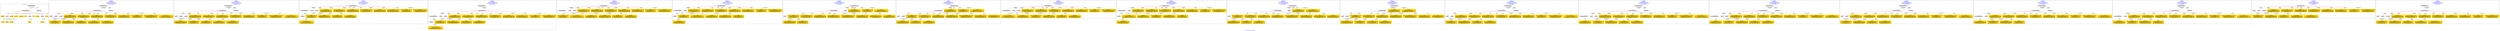 digraph n0 {
fontcolor="blue"
remincross="true"
label="s25-s-oakland-museum-paintings.json"
subgraph cluster_0 {
label="1-correct model"
n2[style="filled",color="white",fillcolor="lightgray",label="CulturalHeritageObject1"];
n3[shape="plaintext",style="filled",fillcolor="gold",label="Date_made"];
n4[style="filled",color="white",fillcolor="lightgray",label="Person1"];
n5[shape="plaintext",style="filled",fillcolor="gold",label="Inscription"];
n6[shape="plaintext",style="filled",fillcolor="gold",label="Dimensions"];
n7[shape="plaintext",style="filled",fillcolor="gold",label="Subtype_of_Art"];
n8[shape="plaintext",style="filled",fillcolor="gold",label="Credit"];
n9[style="filled",color="white",fillcolor="lightgray",label="Concept1"];
n10[shape="plaintext",style="filled",fillcolor="gold",label="Title"];
n11[shape="plaintext",style="filled",fillcolor="gold",label="Accession_id"];
n12[style="filled",color="white",fillcolor="lightgray",label="Concept2"];
n13[shape="plaintext",style="filled",fillcolor="gold",label="birthDate"];
n14[shape="plaintext",style="filled",fillcolor="gold",label="deathDate"];
n15[shape="plaintext",style="filled",fillcolor="gold",label="ArtistName"];
n16[style="filled",color="white",fillcolor="lightgray",label="EuropeanaAggregation1"];
n17[style="filled",color="white",fillcolor="lightgray",label="WebResource1"];
n18[shape="plaintext",style="filled",fillcolor="gold",label="Pic_URL"];
n19[shape="plaintext",style="filled",fillcolor="gold",label="Keywords"];
n20[shape="plaintext",style="filled",fillcolor="gold",label="Type_of_Art"];
}
subgraph cluster_1 {
label="candidate 0\nlink coherence:1.0\nnode coherence:1.0\nconfidence:0.5468711390485754\nmapping score:0.6181878155802943\ncost:17.99936\n-precision:0.89-recall:0.89"
n22[style="filled",color="white",fillcolor="lightgray",label="CulturalHeritageObject1"];
n23[style="filled",color="white",fillcolor="lightgray",label="Person1"];
n24[style="filled",color="white",fillcolor="lightgray",label="Concept1"];
n25[style="filled",color="white",fillcolor="lightgray",label="Concept2"];
n26[style="filled",color="white",fillcolor="lightgray",label="EuropeanaAggregation1"];
n27[style="filled",color="white",fillcolor="lightgray",label="WebResource1"];
n28[shape="plaintext",style="filled",fillcolor="gold",label="Inscription\n[CulturalHeritageObject,title,0.277]\n[CulturalHeritageObject,description,0.256]\n[CulturalHeritageObject,provenance,0.252]\n[Person,biographicalInformation,0.216]"];
n29[shape="plaintext",style="filled",fillcolor="gold",label="deathDate\n[CulturalHeritageObject,created,0.449]\n[Person,dateOfDeath,0.221]\n[Person,dateOfBirth,0.219]\n[CulturalHeritageObject,title,0.111]"];
n30[shape="plaintext",style="filled",fillcolor="gold",label="Title\n[CulturalHeritageObject,title,0.47]\n[CulturalHeritageObject,description,0.279]\n[Person,biographicalInformation,0.149]\n[Concept,prefLabel,0.101]"];
n31[shape="plaintext",style="filled",fillcolor="gold",label="Dimensions\n[CulturalHeritageObject,extent,0.758]\n[CulturalHeritageObject,description,0.122]\n[CulturalHeritageObject,provenance,0.066]\n[CulturalHeritageObject,title,0.054]"];
n32[shape="plaintext",style="filled",fillcolor="gold",label="Pic_URL\n[WebResource,classLink,0.714]\n[Document,classLink,0.258]\n[CulturalHeritageObject,accessionNumber,0.015]\n[CulturalHeritageObject,description,0.013]"];
n33[shape="plaintext",style="filled",fillcolor="gold",label="ArtistName\n[Person,nameOfThePerson,0.481]\n[CulturalHeritageObject,provenance,0.188]\n[CulturalHeritageObject,description,0.166]\n[CulturalHeritageObject,title,0.165]"];
n34[shape="plaintext",style="filled",fillcolor="gold",label="Subtype_of_Art\n[CulturalHeritageObject,medium,0.831]\n[CulturalHeritageObject,description,0.061]\n[Concept,prefLabel,0.056]\n[Person,biographicalInformation,0.052]"];
n35[shape="plaintext",style="filled",fillcolor="gold",label="Type_of_Art\n[Concept,prefLabel,0.54]\n[Person,biographicalInformation,0.236]\n[CulturalHeritageObject,description,0.134]\n[CulturalHeritageObject,title,0.09]"];
n36[shape="plaintext",style="filled",fillcolor="gold",label="birthDate\n[Person,dateOfBirth,0.406]\n[CulturalHeritageObject,created,0.29]\n[Person,dateOfDeath,0.26]\n[Person,biographicalInformation,0.044]"];
n37[shape="plaintext",style="filled",fillcolor="gold",label="Credit\n[CulturalHeritageObject,provenance,0.679]\n[CulturalHeritageObject,title,0.121]\n[CulturalHeritageObject,description,0.114]\n[Person,biographicalInformation,0.086]"];
n38[shape="plaintext",style="filled",fillcolor="gold",label="Date_made\n[CulturalHeritageObject,created,0.574]\n[Person,dateOfDeath,0.182]\n[Person,dateOfBirth,0.177]\n[CulturalHeritageObject,title,0.067]"];
n39[shape="plaintext",style="filled",fillcolor="gold",label="Keywords\n[Concept,prefLabel,0.345]\n[Person,biographicalInformation,0.232]\n[CulturalHeritageObject,description,0.221]\n[CulturalHeritageObject,title,0.201]"];
n40[shape="plaintext",style="filled",fillcolor="gold",label="Accession_id\n[CulturalHeritageObject,accessionNumber,0.835]\n[CulturalHeritageObject,extent,0.106]\n[CulturalHeritageObject,medium,0.035]\n[CulturalHeritageObject,title,0.025]"];
}
subgraph cluster_2 {
label="candidate 1\nlink coherence:1.0\nnode coherence:1.0\nconfidence:0.5468711390485754\nmapping score:0.6181878155802943\ncost:17.99957\n-precision:0.83-recall:0.83"
n42[style="filled",color="white",fillcolor="lightgray",label="CulturalHeritageObject1"];
n43[style="filled",color="white",fillcolor="lightgray",label="Person2"];
n44[style="filled",color="white",fillcolor="lightgray",label="Concept1"];
n45[style="filled",color="white",fillcolor="lightgray",label="Concept2"];
n46[style="filled",color="white",fillcolor="lightgray",label="EuropeanaAggregation1"];
n47[style="filled",color="white",fillcolor="lightgray",label="WebResource1"];
n48[shape="plaintext",style="filled",fillcolor="gold",label="Inscription\n[CulturalHeritageObject,title,0.277]\n[CulturalHeritageObject,description,0.256]\n[CulturalHeritageObject,provenance,0.252]\n[Person,biographicalInformation,0.216]"];
n49[shape="plaintext",style="filled",fillcolor="gold",label="ArtistName\n[Person,nameOfThePerson,0.481]\n[CulturalHeritageObject,provenance,0.188]\n[CulturalHeritageObject,description,0.166]\n[CulturalHeritageObject,title,0.165]"];
n50[shape="plaintext",style="filled",fillcolor="gold",label="Title\n[CulturalHeritageObject,title,0.47]\n[CulturalHeritageObject,description,0.279]\n[Person,biographicalInformation,0.149]\n[Concept,prefLabel,0.101]"];
n51[shape="plaintext",style="filled",fillcolor="gold",label="Dimensions\n[CulturalHeritageObject,extent,0.758]\n[CulturalHeritageObject,description,0.122]\n[CulturalHeritageObject,provenance,0.066]\n[CulturalHeritageObject,title,0.054]"];
n52[shape="plaintext",style="filled",fillcolor="gold",label="Pic_URL\n[WebResource,classLink,0.714]\n[Document,classLink,0.258]\n[CulturalHeritageObject,accessionNumber,0.015]\n[CulturalHeritageObject,description,0.013]"];
n53[shape="plaintext",style="filled",fillcolor="gold",label="Subtype_of_Art\n[CulturalHeritageObject,medium,0.831]\n[CulturalHeritageObject,description,0.061]\n[Concept,prefLabel,0.056]\n[Person,biographicalInformation,0.052]"];
n54[shape="plaintext",style="filled",fillcolor="gold",label="deathDate\n[CulturalHeritageObject,created,0.449]\n[Person,dateOfDeath,0.221]\n[Person,dateOfBirth,0.219]\n[CulturalHeritageObject,title,0.111]"];
n55[shape="plaintext",style="filled",fillcolor="gold",label="birthDate\n[Person,dateOfBirth,0.406]\n[CulturalHeritageObject,created,0.29]\n[Person,dateOfDeath,0.26]\n[Person,biographicalInformation,0.044]"];
n56[shape="plaintext",style="filled",fillcolor="gold",label="Type_of_Art\n[Concept,prefLabel,0.54]\n[Person,biographicalInformation,0.236]\n[CulturalHeritageObject,description,0.134]\n[CulturalHeritageObject,title,0.09]"];
n57[shape="plaintext",style="filled",fillcolor="gold",label="Credit\n[CulturalHeritageObject,provenance,0.679]\n[CulturalHeritageObject,title,0.121]\n[CulturalHeritageObject,description,0.114]\n[Person,biographicalInformation,0.086]"];
n58[shape="plaintext",style="filled",fillcolor="gold",label="Date_made\n[CulturalHeritageObject,created,0.574]\n[Person,dateOfDeath,0.182]\n[Person,dateOfBirth,0.177]\n[CulturalHeritageObject,title,0.067]"];
n59[shape="plaintext",style="filled",fillcolor="gold",label="Keywords\n[Concept,prefLabel,0.345]\n[Person,biographicalInformation,0.232]\n[CulturalHeritageObject,description,0.221]\n[CulturalHeritageObject,title,0.201]"];
n60[shape="plaintext",style="filled",fillcolor="gold",label="Accession_id\n[CulturalHeritageObject,accessionNumber,0.835]\n[CulturalHeritageObject,extent,0.106]\n[CulturalHeritageObject,medium,0.035]\n[CulturalHeritageObject,title,0.025]"];
}
subgraph cluster_3 {
label="candidate 10\nlink coherence:1.0\nnode coherence:1.0\nconfidence:0.5019534942897306\nmapping score:0.6160357801478589\ncost:16.9997\n-precision:0.65-recall:0.61"
n62[style="filled",color="white",fillcolor="lightgray",label="CulturalHeritageObject1"];
n63[style="filled",color="white",fillcolor="lightgray",label="CulturalHeritageObject2"];
n64[style="filled",color="white",fillcolor="lightgray",label="Person1"];
n65[style="filled",color="white",fillcolor="lightgray",label="Concept1"];
n66[style="filled",color="white",fillcolor="lightgray",label="Document2"];
n67[shape="plaintext",style="filled",fillcolor="gold",label="Pic_URL\n[WebResource,classLink,0.714]\n[Document,classLink,0.258]\n[CulturalHeritageObject,accessionNumber,0.015]\n[CulturalHeritageObject,description,0.013]"];
n68[shape="plaintext",style="filled",fillcolor="gold",label="Keywords\n[Concept,prefLabel,0.345]\n[Person,biographicalInformation,0.232]\n[CulturalHeritageObject,description,0.221]\n[CulturalHeritageObject,title,0.201]"];
n69[shape="plaintext",style="filled",fillcolor="gold",label="deathDate\n[CulturalHeritageObject,created,0.449]\n[Person,dateOfDeath,0.221]\n[Person,dateOfBirth,0.219]\n[CulturalHeritageObject,title,0.111]"];
n70[shape="plaintext",style="filled",fillcolor="gold",label="Title\n[CulturalHeritageObject,title,0.47]\n[CulturalHeritageObject,description,0.279]\n[Person,biographicalInformation,0.149]\n[Concept,prefLabel,0.101]"];
n71[shape="plaintext",style="filled",fillcolor="gold",label="Dimensions\n[CulturalHeritageObject,extent,0.758]\n[CulturalHeritageObject,description,0.122]\n[CulturalHeritageObject,provenance,0.066]\n[CulturalHeritageObject,title,0.054]"];
n72[shape="plaintext",style="filled",fillcolor="gold",label="ArtistName\n[Person,nameOfThePerson,0.481]\n[CulturalHeritageObject,provenance,0.188]\n[CulturalHeritageObject,description,0.166]\n[CulturalHeritageObject,title,0.165]"];
n73[shape="plaintext",style="filled",fillcolor="gold",label="Subtype_of_Art\n[CulturalHeritageObject,medium,0.831]\n[CulturalHeritageObject,description,0.061]\n[Concept,prefLabel,0.056]\n[Person,biographicalInformation,0.052]"];
n74[shape="plaintext",style="filled",fillcolor="gold",label="birthDate\n[Person,dateOfBirth,0.406]\n[CulturalHeritageObject,created,0.29]\n[Person,dateOfDeath,0.26]\n[Person,biographicalInformation,0.044]"];
n75[shape="plaintext",style="filled",fillcolor="gold",label="Inscription\n[CulturalHeritageObject,title,0.277]\n[CulturalHeritageObject,description,0.256]\n[CulturalHeritageObject,provenance,0.252]\n[Person,biographicalInformation,0.216]"];
n76[shape="plaintext",style="filled",fillcolor="gold",label="Credit\n[CulturalHeritageObject,provenance,0.679]\n[CulturalHeritageObject,title,0.121]\n[CulturalHeritageObject,description,0.114]\n[Person,biographicalInformation,0.086]"];
n77[shape="plaintext",style="filled",fillcolor="gold",label="Date_made\n[CulturalHeritageObject,created,0.574]\n[Person,dateOfDeath,0.182]\n[Person,dateOfBirth,0.177]\n[CulturalHeritageObject,title,0.067]"];
n78[shape="plaintext",style="filled",fillcolor="gold",label="Type_of_Art\n[Concept,prefLabel,0.54]\n[Person,biographicalInformation,0.236]\n[CulturalHeritageObject,description,0.134]\n[CulturalHeritageObject,title,0.09]"];
n79[shape="plaintext",style="filled",fillcolor="gold",label="Accession_id\n[CulturalHeritageObject,accessionNumber,0.835]\n[CulturalHeritageObject,extent,0.106]\n[CulturalHeritageObject,medium,0.035]\n[CulturalHeritageObject,title,0.025]"];
}
subgraph cluster_4 {
label="candidate 11\nlink coherence:1.0\nnode coherence:1.0\nconfidence:0.5019534942897306\nmapping score:0.6160357801478589\ncost:17.99952\n-precision:0.67-recall:0.67"
n81[style="filled",color="white",fillcolor="lightgray",label="CulturalHeritageObject1"];
n82[style="filled",color="white",fillcolor="lightgray",label="CulturalHeritageObject2"];
n83[style="filled",color="white",fillcolor="lightgray",label="Person1"];
n84[style="filled",color="white",fillcolor="lightgray",label="Concept1"];
n85[style="filled",color="white",fillcolor="lightgray",label="Document2"];
n86[style="filled",color="white",fillcolor="lightgray",label="EuropeanaAggregation1"];
n87[shape="plaintext",style="filled",fillcolor="gold",label="Pic_URL\n[WebResource,classLink,0.714]\n[Document,classLink,0.258]\n[CulturalHeritageObject,accessionNumber,0.015]\n[CulturalHeritageObject,description,0.013]"];
n88[shape="plaintext",style="filled",fillcolor="gold",label="Keywords\n[Concept,prefLabel,0.345]\n[Person,biographicalInformation,0.232]\n[CulturalHeritageObject,description,0.221]\n[CulturalHeritageObject,title,0.201]"];
n89[shape="plaintext",style="filled",fillcolor="gold",label="deathDate\n[CulturalHeritageObject,created,0.449]\n[Person,dateOfDeath,0.221]\n[Person,dateOfBirth,0.219]\n[CulturalHeritageObject,title,0.111]"];
n90[shape="plaintext",style="filled",fillcolor="gold",label="Title\n[CulturalHeritageObject,title,0.47]\n[CulturalHeritageObject,description,0.279]\n[Person,biographicalInformation,0.149]\n[Concept,prefLabel,0.101]"];
n91[shape="plaintext",style="filled",fillcolor="gold",label="Dimensions\n[CulturalHeritageObject,extent,0.758]\n[CulturalHeritageObject,description,0.122]\n[CulturalHeritageObject,provenance,0.066]\n[CulturalHeritageObject,title,0.054]"];
n92[shape="plaintext",style="filled",fillcolor="gold",label="ArtistName\n[Person,nameOfThePerson,0.481]\n[CulturalHeritageObject,provenance,0.188]\n[CulturalHeritageObject,description,0.166]\n[CulturalHeritageObject,title,0.165]"];
n93[shape="plaintext",style="filled",fillcolor="gold",label="Subtype_of_Art\n[CulturalHeritageObject,medium,0.831]\n[CulturalHeritageObject,description,0.061]\n[Concept,prefLabel,0.056]\n[Person,biographicalInformation,0.052]"];
n94[shape="plaintext",style="filled",fillcolor="gold",label="birthDate\n[Person,dateOfBirth,0.406]\n[CulturalHeritageObject,created,0.29]\n[Person,dateOfDeath,0.26]\n[Person,biographicalInformation,0.044]"];
n95[shape="plaintext",style="filled",fillcolor="gold",label="Inscription\n[CulturalHeritageObject,title,0.277]\n[CulturalHeritageObject,description,0.256]\n[CulturalHeritageObject,provenance,0.252]\n[Person,biographicalInformation,0.216]"];
n96[shape="plaintext",style="filled",fillcolor="gold",label="Credit\n[CulturalHeritageObject,provenance,0.679]\n[CulturalHeritageObject,title,0.121]\n[CulturalHeritageObject,description,0.114]\n[Person,biographicalInformation,0.086]"];
n97[shape="plaintext",style="filled",fillcolor="gold",label="Date_made\n[CulturalHeritageObject,created,0.574]\n[Person,dateOfDeath,0.182]\n[Person,dateOfBirth,0.177]\n[CulturalHeritageObject,title,0.067]"];
n98[shape="plaintext",style="filled",fillcolor="gold",label="Type_of_Art\n[Concept,prefLabel,0.54]\n[Person,biographicalInformation,0.236]\n[CulturalHeritageObject,description,0.134]\n[CulturalHeritageObject,title,0.09]"];
n99[shape="plaintext",style="filled",fillcolor="gold",label="Accession_id\n[CulturalHeritageObject,accessionNumber,0.835]\n[CulturalHeritageObject,extent,0.106]\n[CulturalHeritageObject,medium,0.035]\n[CulturalHeritageObject,title,0.025]"];
}
subgraph cluster_5 {
label="candidate 12\nlink coherence:1.0\nnode coherence:1.0\nconfidence:0.4992895555751244\nmapping score:0.6151478005763235\ncost:15.99969\n-precision:0.56-recall:0.5"
n101[style="filled",color="white",fillcolor="lightgray",label="CulturalHeritageObject1"];
n102[style="filled",color="white",fillcolor="lightgray",label="CulturalHeritageObject2"];
n103[style="filled",color="white",fillcolor="lightgray",label="Person1"];
n104[style="filled",color="white",fillcolor="lightgray",label="Concept1"];
n105[shape="plaintext",style="filled",fillcolor="gold",label="deathDate\n[CulturalHeritageObject,created,0.449]\n[Person,dateOfDeath,0.221]\n[Person,dateOfBirth,0.219]\n[CulturalHeritageObject,title,0.111]"];
n106[shape="plaintext",style="filled",fillcolor="gold",label="Title\n[CulturalHeritageObject,title,0.47]\n[CulturalHeritageObject,description,0.279]\n[Person,biographicalInformation,0.149]\n[Concept,prefLabel,0.101]"];
n107[shape="plaintext",style="filled",fillcolor="gold",label="Dimensions\n[CulturalHeritageObject,extent,0.758]\n[CulturalHeritageObject,description,0.122]\n[CulturalHeritageObject,provenance,0.066]\n[CulturalHeritageObject,title,0.054]"];
n108[shape="plaintext",style="filled",fillcolor="gold",label="ArtistName\n[Person,nameOfThePerson,0.481]\n[CulturalHeritageObject,provenance,0.188]\n[CulturalHeritageObject,description,0.166]\n[CulturalHeritageObject,title,0.165]"];
n109[shape="plaintext",style="filled",fillcolor="gold",label="Subtype_of_Art\n[CulturalHeritageObject,medium,0.831]\n[CulturalHeritageObject,description,0.061]\n[Concept,prefLabel,0.056]\n[Person,biographicalInformation,0.052]"];
n110[shape="plaintext",style="filled",fillcolor="gold",label="birthDate\n[Person,dateOfBirth,0.406]\n[CulturalHeritageObject,created,0.29]\n[Person,dateOfDeath,0.26]\n[Person,biographicalInformation,0.044]"];
n111[shape="plaintext",style="filled",fillcolor="gold",label="Pic_URL\n[WebResource,classLink,0.714]\n[Document,classLink,0.258]\n[CulturalHeritageObject,accessionNumber,0.015]\n[CulturalHeritageObject,description,0.013]"];
n112[shape="plaintext",style="filled",fillcolor="gold",label="Inscription\n[CulturalHeritageObject,title,0.277]\n[CulturalHeritageObject,description,0.256]\n[CulturalHeritageObject,provenance,0.252]\n[Person,biographicalInformation,0.216]"];
n113[shape="plaintext",style="filled",fillcolor="gold",label="Credit\n[CulturalHeritageObject,provenance,0.679]\n[CulturalHeritageObject,title,0.121]\n[CulturalHeritageObject,description,0.114]\n[Person,biographicalInformation,0.086]"];
n114[shape="plaintext",style="filled",fillcolor="gold",label="Date_made\n[CulturalHeritageObject,created,0.574]\n[Person,dateOfDeath,0.182]\n[Person,dateOfBirth,0.177]\n[CulturalHeritageObject,title,0.067]"];
n115[shape="plaintext",style="filled",fillcolor="gold",label="Type_of_Art\n[Concept,prefLabel,0.54]\n[Person,biographicalInformation,0.236]\n[CulturalHeritageObject,description,0.134]\n[CulturalHeritageObject,title,0.09]"];
n116[shape="plaintext",style="filled",fillcolor="gold",label="Accession_id\n[CulturalHeritageObject,accessionNumber,0.835]\n[CulturalHeritageObject,extent,0.106]\n[CulturalHeritageObject,medium,0.035]\n[CulturalHeritageObject,title,0.025]"];
n117[shape="plaintext",style="filled",fillcolor="gold",label="Keywords\n[Concept,prefLabel,0.345]\n[Person,biographicalInformation,0.232]\n[CulturalHeritageObject,description,0.221]\n[CulturalHeritageObject,title,0.201]"];
}
subgraph cluster_6 {
label="candidate 13\nlink coherence:1.0\nnode coherence:1.0\nconfidence:0.4992895555751244\nmapping score:0.6151478005763235\ncost:15.99975\n-precision:0.56-recall:0.5"
n119[style="filled",color="white",fillcolor="lightgray",label="CulturalHeritageObject1"];
n120[style="filled",color="white",fillcolor="lightgray",label="CulturalHeritageObject2"];
n121[style="filled",color="white",fillcolor="lightgray",label="Person1"];
n122[style="filled",color="white",fillcolor="lightgray",label="Concept2"];
n123[shape="plaintext",style="filled",fillcolor="gold",label="deathDate\n[CulturalHeritageObject,created,0.449]\n[Person,dateOfDeath,0.221]\n[Person,dateOfBirth,0.219]\n[CulturalHeritageObject,title,0.111]"];
n124[shape="plaintext",style="filled",fillcolor="gold",label="Title\n[CulturalHeritageObject,title,0.47]\n[CulturalHeritageObject,description,0.279]\n[Person,biographicalInformation,0.149]\n[Concept,prefLabel,0.101]"];
n125[shape="plaintext",style="filled",fillcolor="gold",label="Dimensions\n[CulturalHeritageObject,extent,0.758]\n[CulturalHeritageObject,description,0.122]\n[CulturalHeritageObject,provenance,0.066]\n[CulturalHeritageObject,title,0.054]"];
n126[shape="plaintext",style="filled",fillcolor="gold",label="ArtistName\n[Person,nameOfThePerson,0.481]\n[CulturalHeritageObject,provenance,0.188]\n[CulturalHeritageObject,description,0.166]\n[CulturalHeritageObject,title,0.165]"];
n127[shape="plaintext",style="filled",fillcolor="gold",label="Subtype_of_Art\n[CulturalHeritageObject,medium,0.831]\n[CulturalHeritageObject,description,0.061]\n[Concept,prefLabel,0.056]\n[Person,biographicalInformation,0.052]"];
n128[shape="plaintext",style="filled",fillcolor="gold",label="Type_of_Art\n[Concept,prefLabel,0.54]\n[Person,biographicalInformation,0.236]\n[CulturalHeritageObject,description,0.134]\n[CulturalHeritageObject,title,0.09]"];
n129[shape="plaintext",style="filled",fillcolor="gold",label="birthDate\n[Person,dateOfBirth,0.406]\n[CulturalHeritageObject,created,0.29]\n[Person,dateOfDeath,0.26]\n[Person,biographicalInformation,0.044]"];
n130[shape="plaintext",style="filled",fillcolor="gold",label="Pic_URL\n[WebResource,classLink,0.714]\n[Document,classLink,0.258]\n[CulturalHeritageObject,accessionNumber,0.015]\n[CulturalHeritageObject,description,0.013]"];
n131[shape="plaintext",style="filled",fillcolor="gold",label="Inscription\n[CulturalHeritageObject,title,0.277]\n[CulturalHeritageObject,description,0.256]\n[CulturalHeritageObject,provenance,0.252]\n[Person,biographicalInformation,0.216]"];
n132[shape="plaintext",style="filled",fillcolor="gold",label="Credit\n[CulturalHeritageObject,provenance,0.679]\n[CulturalHeritageObject,title,0.121]\n[CulturalHeritageObject,description,0.114]\n[Person,biographicalInformation,0.086]"];
n133[shape="plaintext",style="filled",fillcolor="gold",label="Date_made\n[CulturalHeritageObject,created,0.574]\n[Person,dateOfDeath,0.182]\n[Person,dateOfBirth,0.177]\n[CulturalHeritageObject,title,0.067]"];
n134[shape="plaintext",style="filled",fillcolor="gold",label="Accession_id\n[CulturalHeritageObject,accessionNumber,0.835]\n[CulturalHeritageObject,extent,0.106]\n[CulturalHeritageObject,medium,0.035]\n[CulturalHeritageObject,title,0.025]"];
n135[shape="plaintext",style="filled",fillcolor="gold",label="Keywords\n[Concept,prefLabel,0.345]\n[Person,biographicalInformation,0.232]\n[CulturalHeritageObject,description,0.221]\n[CulturalHeritageObject,title,0.201]"];
}
subgraph cluster_7 {
label="candidate 14\nlink coherence:1.0\nnode coherence:1.0\nconfidence:0.4992895555751244\nmapping score:0.6151478005763235\ncost:15.99991\n-precision:0.56-recall:0.5"
n137[style="filled",color="white",fillcolor="lightgray",label="CulturalHeritageObject1"];
n138[style="filled",color="white",fillcolor="lightgray",label="CulturalHeritageObject2"];
n139[style="filled",color="white",fillcolor="lightgray",label="Concept1"];
n140[style="filled",color="white",fillcolor="lightgray",label="Person2"];
n141[shape="plaintext",style="filled",fillcolor="gold",label="Date_made\n[CulturalHeritageObject,created,0.574]\n[Person,dateOfDeath,0.182]\n[Person,dateOfBirth,0.177]\n[CulturalHeritageObject,title,0.067]"];
n142[shape="plaintext",style="filled",fillcolor="gold",label="Subtype_of_Art\n[CulturalHeritageObject,medium,0.831]\n[CulturalHeritageObject,description,0.061]\n[Concept,prefLabel,0.056]\n[Person,biographicalInformation,0.052]"];
n143[shape="plaintext",style="filled",fillcolor="gold",label="ArtistName\n[Person,nameOfThePerson,0.481]\n[CulturalHeritageObject,provenance,0.188]\n[CulturalHeritageObject,description,0.166]\n[CulturalHeritageObject,title,0.165]"];
n144[shape="plaintext",style="filled",fillcolor="gold",label="Keywords\n[Concept,prefLabel,0.345]\n[Person,biographicalInformation,0.232]\n[CulturalHeritageObject,description,0.221]\n[CulturalHeritageObject,title,0.201]"];
n145[shape="plaintext",style="filled",fillcolor="gold",label="Inscription\n[CulturalHeritageObject,title,0.277]\n[CulturalHeritageObject,description,0.256]\n[CulturalHeritageObject,provenance,0.252]\n[Person,biographicalInformation,0.216]"];
n146[shape="plaintext",style="filled",fillcolor="gold",label="Dimensions\n[CulturalHeritageObject,extent,0.758]\n[CulturalHeritageObject,description,0.122]\n[CulturalHeritageObject,provenance,0.066]\n[CulturalHeritageObject,title,0.054]"];
n147[shape="plaintext",style="filled",fillcolor="gold",label="birthDate\n[Person,dateOfBirth,0.406]\n[CulturalHeritageObject,created,0.29]\n[Person,dateOfDeath,0.26]\n[Person,biographicalInformation,0.044]"];
n148[shape="plaintext",style="filled",fillcolor="gold",label="Accession_id\n[CulturalHeritageObject,accessionNumber,0.835]\n[CulturalHeritageObject,extent,0.106]\n[CulturalHeritageObject,medium,0.035]\n[CulturalHeritageObject,title,0.025]"];
n149[shape="plaintext",style="filled",fillcolor="gold",label="deathDate\n[CulturalHeritageObject,created,0.449]\n[Person,dateOfDeath,0.221]\n[Person,dateOfBirth,0.219]\n[CulturalHeritageObject,title,0.111]"];
n150[shape="plaintext",style="filled",fillcolor="gold",label="Type_of_Art\n[Concept,prefLabel,0.54]\n[Person,biographicalInformation,0.236]\n[CulturalHeritageObject,description,0.134]\n[CulturalHeritageObject,title,0.09]"];
n151[shape="plaintext",style="filled",fillcolor="gold",label="Credit\n[CulturalHeritageObject,provenance,0.679]\n[CulturalHeritageObject,title,0.121]\n[CulturalHeritageObject,description,0.114]\n[Person,biographicalInformation,0.086]"];
n152[shape="plaintext",style="filled",fillcolor="gold",label="Pic_URL\n[WebResource,classLink,0.714]\n[Document,classLink,0.258]\n[CulturalHeritageObject,accessionNumber,0.015]\n[CulturalHeritageObject,description,0.013]"];
n153[shape="plaintext",style="filled",fillcolor="gold",label="Title\n[CulturalHeritageObject,title,0.47]\n[CulturalHeritageObject,description,0.279]\n[Person,biographicalInformation,0.149]\n[Concept,prefLabel,0.101]"];
}
subgraph cluster_8 {
label="candidate 15\nlink coherence:1.0\nnode coherence:1.0\nconfidence:0.4992895555751244\nmapping score:0.6151478005763235\ncost:15.99997\n-precision:0.56-recall:0.5"
n155[style="filled",color="white",fillcolor="lightgray",label="CulturalHeritageObject1"];
n156[style="filled",color="white",fillcolor="lightgray",label="CulturalHeritageObject2"];
n157[style="filled",color="white",fillcolor="lightgray",label="Person2"];
n158[style="filled",color="white",fillcolor="lightgray",label="Concept2"];
n159[shape="plaintext",style="filled",fillcolor="gold",label="Date_made\n[CulturalHeritageObject,created,0.574]\n[Person,dateOfDeath,0.182]\n[Person,dateOfBirth,0.177]\n[CulturalHeritageObject,title,0.067]"];
n160[shape="plaintext",style="filled",fillcolor="gold",label="Subtype_of_Art\n[CulturalHeritageObject,medium,0.831]\n[CulturalHeritageObject,description,0.061]\n[Concept,prefLabel,0.056]\n[Person,biographicalInformation,0.052]"];
n161[shape="plaintext",style="filled",fillcolor="gold",label="ArtistName\n[Person,nameOfThePerson,0.481]\n[CulturalHeritageObject,provenance,0.188]\n[CulturalHeritageObject,description,0.166]\n[CulturalHeritageObject,title,0.165]"];
n162[shape="plaintext",style="filled",fillcolor="gold",label="Keywords\n[Concept,prefLabel,0.345]\n[Person,biographicalInformation,0.232]\n[CulturalHeritageObject,description,0.221]\n[CulturalHeritageObject,title,0.201]"];
n163[shape="plaintext",style="filled",fillcolor="gold",label="Inscription\n[CulturalHeritageObject,title,0.277]\n[CulturalHeritageObject,description,0.256]\n[CulturalHeritageObject,provenance,0.252]\n[Person,biographicalInformation,0.216]"];
n164[shape="plaintext",style="filled",fillcolor="gold",label="Dimensions\n[CulturalHeritageObject,extent,0.758]\n[CulturalHeritageObject,description,0.122]\n[CulturalHeritageObject,provenance,0.066]\n[CulturalHeritageObject,title,0.054]"];
n165[shape="plaintext",style="filled",fillcolor="gold",label="birthDate\n[Person,dateOfBirth,0.406]\n[CulturalHeritageObject,created,0.29]\n[Person,dateOfDeath,0.26]\n[Person,biographicalInformation,0.044]"];
n166[shape="plaintext",style="filled",fillcolor="gold",label="Type_of_Art\n[Concept,prefLabel,0.54]\n[Person,biographicalInformation,0.236]\n[CulturalHeritageObject,description,0.134]\n[CulturalHeritageObject,title,0.09]"];
n167[shape="plaintext",style="filled",fillcolor="gold",label="Accession_id\n[CulturalHeritageObject,accessionNumber,0.835]\n[CulturalHeritageObject,extent,0.106]\n[CulturalHeritageObject,medium,0.035]\n[CulturalHeritageObject,title,0.025]"];
n168[shape="plaintext",style="filled",fillcolor="gold",label="deathDate\n[CulturalHeritageObject,created,0.449]\n[Person,dateOfDeath,0.221]\n[Person,dateOfBirth,0.219]\n[CulturalHeritageObject,title,0.111]"];
n169[shape="plaintext",style="filled",fillcolor="gold",label="Credit\n[CulturalHeritageObject,provenance,0.679]\n[CulturalHeritageObject,title,0.121]\n[CulturalHeritageObject,description,0.114]\n[Person,biographicalInformation,0.086]"];
n170[shape="plaintext",style="filled",fillcolor="gold",label="Pic_URL\n[WebResource,classLink,0.714]\n[Document,classLink,0.258]\n[CulturalHeritageObject,accessionNumber,0.015]\n[CulturalHeritageObject,description,0.013]"];
n171[shape="plaintext",style="filled",fillcolor="gold",label="Title\n[CulturalHeritageObject,title,0.47]\n[CulturalHeritageObject,description,0.279]\n[Person,biographicalInformation,0.149]\n[Concept,prefLabel,0.101]"];
}
subgraph cluster_9 {
label="candidate 16\nlink coherence:1.0\nnode coherence:1.0\nconfidence:0.48170701839060814\nmapping score:0.6092869548481515\ncost:15.99969\n-precision:0.62-recall:0.56"
n173[style="filled",color="white",fillcolor="lightgray",label="CulturalHeritageObject1"];
n174[style="filled",color="white",fillcolor="lightgray",label="CulturalHeritageObject2"];
n175[style="filled",color="white",fillcolor="lightgray",label="Person1"];
n176[style="filled",color="white",fillcolor="lightgray",label="Concept1"];
n177[shape="plaintext",style="filled",fillcolor="gold",label="deathDate\n[CulturalHeritageObject,created,0.449]\n[Person,dateOfDeath,0.221]\n[Person,dateOfBirth,0.219]\n[CulturalHeritageObject,title,0.111]"];
n178[shape="plaintext",style="filled",fillcolor="gold",label="Title\n[CulturalHeritageObject,title,0.47]\n[CulturalHeritageObject,description,0.279]\n[Person,biographicalInformation,0.149]\n[Concept,prefLabel,0.101]"];
n179[shape="plaintext",style="filled",fillcolor="gold",label="Dimensions\n[CulturalHeritageObject,extent,0.758]\n[CulturalHeritageObject,description,0.122]\n[CulturalHeritageObject,provenance,0.066]\n[CulturalHeritageObject,title,0.054]"];
n180[shape="plaintext",style="filled",fillcolor="gold",label="ArtistName\n[Person,nameOfThePerson,0.481]\n[CulturalHeritageObject,provenance,0.188]\n[CulturalHeritageObject,description,0.166]\n[CulturalHeritageObject,title,0.165]"];
n181[shape="plaintext",style="filled",fillcolor="gold",label="Subtype_of_Art\n[CulturalHeritageObject,medium,0.831]\n[CulturalHeritageObject,description,0.061]\n[Concept,prefLabel,0.056]\n[Person,biographicalInformation,0.052]"];
n182[shape="plaintext",style="filled",fillcolor="gold",label="birthDate\n[Person,dateOfBirth,0.406]\n[CulturalHeritageObject,created,0.29]\n[Person,dateOfDeath,0.26]\n[Person,biographicalInformation,0.044]"];
n183[shape="plaintext",style="filled",fillcolor="gold",label="Pic_URL\n[WebResource,classLink,0.714]\n[Document,classLink,0.258]\n[CulturalHeritageObject,accessionNumber,0.015]\n[CulturalHeritageObject,description,0.013]"];
n184[shape="plaintext",style="filled",fillcolor="gold",label="Inscription\n[CulturalHeritageObject,title,0.277]\n[CulturalHeritageObject,description,0.256]\n[CulturalHeritageObject,provenance,0.252]\n[Person,biographicalInformation,0.216]"];
n185[shape="plaintext",style="filled",fillcolor="gold",label="Credit\n[CulturalHeritageObject,provenance,0.679]\n[CulturalHeritageObject,title,0.121]\n[CulturalHeritageObject,description,0.114]\n[Person,biographicalInformation,0.086]"];
n186[shape="plaintext",style="filled",fillcolor="gold",label="Date_made\n[CulturalHeritageObject,created,0.574]\n[Person,dateOfDeath,0.182]\n[Person,dateOfBirth,0.177]\n[CulturalHeritageObject,title,0.067]"];
n187[shape="plaintext",style="filled",fillcolor="gold",label="Type_of_Art\n[Concept,prefLabel,0.54]\n[Person,biographicalInformation,0.236]\n[CulturalHeritageObject,description,0.134]\n[CulturalHeritageObject,title,0.09]"];
n188[shape="plaintext",style="filled",fillcolor="gold",label="Accession_id\n[CulturalHeritageObject,accessionNumber,0.835]\n[CulturalHeritageObject,extent,0.106]\n[CulturalHeritageObject,medium,0.035]\n[CulturalHeritageObject,title,0.025]"];
n189[shape="plaintext",style="filled",fillcolor="gold",label="Keywords\n[Concept,prefLabel,0.345]\n[Person,biographicalInformation,0.232]\n[CulturalHeritageObject,description,0.221]\n[CulturalHeritageObject,title,0.201]"];
}
subgraph cluster_10 {
label="candidate 17\nlink coherence:1.0\nnode coherence:1.0\nconfidence:0.48170701839060814\nmapping score:0.6092869548481515\ncost:15.99975\n-precision:0.62-recall:0.56"
n191[style="filled",color="white",fillcolor="lightgray",label="CulturalHeritageObject1"];
n192[style="filled",color="white",fillcolor="lightgray",label="CulturalHeritageObject2"];
n193[style="filled",color="white",fillcolor="lightgray",label="Person1"];
n194[style="filled",color="white",fillcolor="lightgray",label="Concept2"];
n195[shape="plaintext",style="filled",fillcolor="gold",label="deathDate\n[CulturalHeritageObject,created,0.449]\n[Person,dateOfDeath,0.221]\n[Person,dateOfBirth,0.219]\n[CulturalHeritageObject,title,0.111]"];
n196[shape="plaintext",style="filled",fillcolor="gold",label="Title\n[CulturalHeritageObject,title,0.47]\n[CulturalHeritageObject,description,0.279]\n[Person,biographicalInformation,0.149]\n[Concept,prefLabel,0.101]"];
n197[shape="plaintext",style="filled",fillcolor="gold",label="Dimensions\n[CulturalHeritageObject,extent,0.758]\n[CulturalHeritageObject,description,0.122]\n[CulturalHeritageObject,provenance,0.066]\n[CulturalHeritageObject,title,0.054]"];
n198[shape="plaintext",style="filled",fillcolor="gold",label="ArtistName\n[Person,nameOfThePerson,0.481]\n[CulturalHeritageObject,provenance,0.188]\n[CulturalHeritageObject,description,0.166]\n[CulturalHeritageObject,title,0.165]"];
n199[shape="plaintext",style="filled",fillcolor="gold",label="Subtype_of_Art\n[CulturalHeritageObject,medium,0.831]\n[CulturalHeritageObject,description,0.061]\n[Concept,prefLabel,0.056]\n[Person,biographicalInformation,0.052]"];
n200[shape="plaintext",style="filled",fillcolor="gold",label="Type_of_Art\n[Concept,prefLabel,0.54]\n[Person,biographicalInformation,0.236]\n[CulturalHeritageObject,description,0.134]\n[CulturalHeritageObject,title,0.09]"];
n201[shape="plaintext",style="filled",fillcolor="gold",label="birthDate\n[Person,dateOfBirth,0.406]\n[CulturalHeritageObject,created,0.29]\n[Person,dateOfDeath,0.26]\n[Person,biographicalInformation,0.044]"];
n202[shape="plaintext",style="filled",fillcolor="gold",label="Pic_URL\n[WebResource,classLink,0.714]\n[Document,classLink,0.258]\n[CulturalHeritageObject,accessionNumber,0.015]\n[CulturalHeritageObject,description,0.013]"];
n203[shape="plaintext",style="filled",fillcolor="gold",label="Inscription\n[CulturalHeritageObject,title,0.277]\n[CulturalHeritageObject,description,0.256]\n[CulturalHeritageObject,provenance,0.252]\n[Person,biographicalInformation,0.216]"];
n204[shape="plaintext",style="filled",fillcolor="gold",label="Credit\n[CulturalHeritageObject,provenance,0.679]\n[CulturalHeritageObject,title,0.121]\n[CulturalHeritageObject,description,0.114]\n[Person,biographicalInformation,0.086]"];
n205[shape="plaintext",style="filled",fillcolor="gold",label="Date_made\n[CulturalHeritageObject,created,0.574]\n[Person,dateOfDeath,0.182]\n[Person,dateOfBirth,0.177]\n[CulturalHeritageObject,title,0.067]"];
n206[shape="plaintext",style="filled",fillcolor="gold",label="Accession_id\n[CulturalHeritageObject,accessionNumber,0.835]\n[CulturalHeritageObject,extent,0.106]\n[CulturalHeritageObject,medium,0.035]\n[CulturalHeritageObject,title,0.025]"];
n207[shape="plaintext",style="filled",fillcolor="gold",label="Keywords\n[Concept,prefLabel,0.345]\n[Person,biographicalInformation,0.232]\n[CulturalHeritageObject,description,0.221]\n[CulturalHeritageObject,title,0.201]"];
}
subgraph cluster_11 {
label="candidate 18\nlink coherence:1.0\nnode coherence:1.0\nconfidence:0.48170701839060814\nmapping score:0.6092869548481515\ncost:15.99991\n-precision:0.62-recall:0.56"
n209[style="filled",color="white",fillcolor="lightgray",label="CulturalHeritageObject1"];
n210[style="filled",color="white",fillcolor="lightgray",label="CulturalHeritageObject2"];
n211[style="filled",color="white",fillcolor="lightgray",label="Concept1"];
n212[style="filled",color="white",fillcolor="lightgray",label="Person2"];
n213[shape="plaintext",style="filled",fillcolor="gold",label="Date_made\n[CulturalHeritageObject,created,0.574]\n[Person,dateOfDeath,0.182]\n[Person,dateOfBirth,0.177]\n[CulturalHeritageObject,title,0.067]"];
n214[shape="plaintext",style="filled",fillcolor="gold",label="Subtype_of_Art\n[CulturalHeritageObject,medium,0.831]\n[CulturalHeritageObject,description,0.061]\n[Concept,prefLabel,0.056]\n[Person,biographicalInformation,0.052]"];
n215[shape="plaintext",style="filled",fillcolor="gold",label="ArtistName\n[Person,nameOfThePerson,0.481]\n[CulturalHeritageObject,provenance,0.188]\n[CulturalHeritageObject,description,0.166]\n[CulturalHeritageObject,title,0.165]"];
n216[shape="plaintext",style="filled",fillcolor="gold",label="Keywords\n[Concept,prefLabel,0.345]\n[Person,biographicalInformation,0.232]\n[CulturalHeritageObject,description,0.221]\n[CulturalHeritageObject,title,0.201]"];
n217[shape="plaintext",style="filled",fillcolor="gold",label="Inscription\n[CulturalHeritageObject,title,0.277]\n[CulturalHeritageObject,description,0.256]\n[CulturalHeritageObject,provenance,0.252]\n[Person,biographicalInformation,0.216]"];
n218[shape="plaintext",style="filled",fillcolor="gold",label="Dimensions\n[CulturalHeritageObject,extent,0.758]\n[CulturalHeritageObject,description,0.122]\n[CulturalHeritageObject,provenance,0.066]\n[CulturalHeritageObject,title,0.054]"];
n219[shape="plaintext",style="filled",fillcolor="gold",label="deathDate\n[CulturalHeritageObject,created,0.449]\n[Person,dateOfDeath,0.221]\n[Person,dateOfBirth,0.219]\n[CulturalHeritageObject,title,0.111]"];
n220[shape="plaintext",style="filled",fillcolor="gold",label="birthDate\n[Person,dateOfBirth,0.406]\n[CulturalHeritageObject,created,0.29]\n[Person,dateOfDeath,0.26]\n[Person,biographicalInformation,0.044]"];
n221[shape="plaintext",style="filled",fillcolor="gold",label="Accession_id\n[CulturalHeritageObject,accessionNumber,0.835]\n[CulturalHeritageObject,extent,0.106]\n[CulturalHeritageObject,medium,0.035]\n[CulturalHeritageObject,title,0.025]"];
n222[shape="plaintext",style="filled",fillcolor="gold",label="Type_of_Art\n[Concept,prefLabel,0.54]\n[Person,biographicalInformation,0.236]\n[CulturalHeritageObject,description,0.134]\n[CulturalHeritageObject,title,0.09]"];
n223[shape="plaintext",style="filled",fillcolor="gold",label="Credit\n[CulturalHeritageObject,provenance,0.679]\n[CulturalHeritageObject,title,0.121]\n[CulturalHeritageObject,description,0.114]\n[Person,biographicalInformation,0.086]"];
n224[shape="plaintext",style="filled",fillcolor="gold",label="Pic_URL\n[WebResource,classLink,0.714]\n[Document,classLink,0.258]\n[CulturalHeritageObject,accessionNumber,0.015]\n[CulturalHeritageObject,description,0.013]"];
n225[shape="plaintext",style="filled",fillcolor="gold",label="Title\n[CulturalHeritageObject,title,0.47]\n[CulturalHeritageObject,description,0.279]\n[Person,biographicalInformation,0.149]\n[Concept,prefLabel,0.101]"];
}
subgraph cluster_12 {
label="candidate 19\nlink coherence:1.0\nnode coherence:1.0\nconfidence:0.48170701839060814\nmapping score:0.6092869548481515\ncost:15.99997\n-precision:0.62-recall:0.56"
n227[style="filled",color="white",fillcolor="lightgray",label="CulturalHeritageObject1"];
n228[style="filled",color="white",fillcolor="lightgray",label="CulturalHeritageObject2"];
n229[style="filled",color="white",fillcolor="lightgray",label="Person2"];
n230[style="filled",color="white",fillcolor="lightgray",label="Concept2"];
n231[shape="plaintext",style="filled",fillcolor="gold",label="Date_made\n[CulturalHeritageObject,created,0.574]\n[Person,dateOfDeath,0.182]\n[Person,dateOfBirth,0.177]\n[CulturalHeritageObject,title,0.067]"];
n232[shape="plaintext",style="filled",fillcolor="gold",label="Subtype_of_Art\n[CulturalHeritageObject,medium,0.831]\n[CulturalHeritageObject,description,0.061]\n[Concept,prefLabel,0.056]\n[Person,biographicalInformation,0.052]"];
n233[shape="plaintext",style="filled",fillcolor="gold",label="ArtistName\n[Person,nameOfThePerson,0.481]\n[CulturalHeritageObject,provenance,0.188]\n[CulturalHeritageObject,description,0.166]\n[CulturalHeritageObject,title,0.165]"];
n234[shape="plaintext",style="filled",fillcolor="gold",label="Keywords\n[Concept,prefLabel,0.345]\n[Person,biographicalInformation,0.232]\n[CulturalHeritageObject,description,0.221]\n[CulturalHeritageObject,title,0.201]"];
n235[shape="plaintext",style="filled",fillcolor="gold",label="Inscription\n[CulturalHeritageObject,title,0.277]\n[CulturalHeritageObject,description,0.256]\n[CulturalHeritageObject,provenance,0.252]\n[Person,biographicalInformation,0.216]"];
n236[shape="plaintext",style="filled",fillcolor="gold",label="Dimensions\n[CulturalHeritageObject,extent,0.758]\n[CulturalHeritageObject,description,0.122]\n[CulturalHeritageObject,provenance,0.066]\n[CulturalHeritageObject,title,0.054]"];
n237[shape="plaintext",style="filled",fillcolor="gold",label="deathDate\n[CulturalHeritageObject,created,0.449]\n[Person,dateOfDeath,0.221]\n[Person,dateOfBirth,0.219]\n[CulturalHeritageObject,title,0.111]"];
n238[shape="plaintext",style="filled",fillcolor="gold",label="birthDate\n[Person,dateOfBirth,0.406]\n[CulturalHeritageObject,created,0.29]\n[Person,dateOfDeath,0.26]\n[Person,biographicalInformation,0.044]"];
n239[shape="plaintext",style="filled",fillcolor="gold",label="Type_of_Art\n[Concept,prefLabel,0.54]\n[Person,biographicalInformation,0.236]\n[CulturalHeritageObject,description,0.134]\n[CulturalHeritageObject,title,0.09]"];
n240[shape="plaintext",style="filled",fillcolor="gold",label="Accession_id\n[CulturalHeritageObject,accessionNumber,0.835]\n[CulturalHeritageObject,extent,0.106]\n[CulturalHeritageObject,medium,0.035]\n[CulturalHeritageObject,title,0.025]"];
n241[shape="plaintext",style="filled",fillcolor="gold",label="Credit\n[CulturalHeritageObject,provenance,0.679]\n[CulturalHeritageObject,title,0.121]\n[CulturalHeritageObject,description,0.114]\n[Person,biographicalInformation,0.086]"];
n242[shape="plaintext",style="filled",fillcolor="gold",label="Pic_URL\n[WebResource,classLink,0.714]\n[Document,classLink,0.258]\n[CulturalHeritageObject,accessionNumber,0.015]\n[CulturalHeritageObject,description,0.013]"];
n243[shape="plaintext",style="filled",fillcolor="gold",label="Title\n[CulturalHeritageObject,title,0.47]\n[CulturalHeritageObject,description,0.279]\n[Person,biographicalInformation,0.149]\n[Concept,prefLabel,0.101]"];
}
subgraph cluster_13 {
label="candidate 2\nlink coherence:1.0\nnode coherence:1.0\nconfidence:0.5370392765488444\nmapping score:0.6277310409008968\ncost:16.99938\n-precision:0.82-recall:0.78"
n245[style="filled",color="white",fillcolor="lightgray",label="CulturalHeritageObject1"];
n246[style="filled",color="white",fillcolor="lightgray",label="Person1"];
n247[style="filled",color="white",fillcolor="lightgray",label="Concept1"];
n248[style="filled",color="white",fillcolor="lightgray",label="EuropeanaAggregation1"];
n249[style="filled",color="white",fillcolor="lightgray",label="WebResource1"];
n250[shape="plaintext",style="filled",fillcolor="gold",label="Keywords\n[Concept,prefLabel,0.345]\n[Person,biographicalInformation,0.232]\n[CulturalHeritageObject,description,0.221]\n[CulturalHeritageObject,title,0.201]"];
n251[shape="plaintext",style="filled",fillcolor="gold",label="deathDate\n[CulturalHeritageObject,created,0.449]\n[Person,dateOfDeath,0.221]\n[Person,dateOfBirth,0.219]\n[CulturalHeritageObject,title,0.111]"];
n252[shape="plaintext",style="filled",fillcolor="gold",label="Title\n[CulturalHeritageObject,title,0.47]\n[CulturalHeritageObject,description,0.279]\n[Person,biographicalInformation,0.149]\n[Concept,prefLabel,0.101]"];
n253[shape="plaintext",style="filled",fillcolor="gold",label="Dimensions\n[CulturalHeritageObject,extent,0.758]\n[CulturalHeritageObject,description,0.122]\n[CulturalHeritageObject,provenance,0.066]\n[CulturalHeritageObject,title,0.054]"];
n254[shape="plaintext",style="filled",fillcolor="gold",label="Pic_URL\n[WebResource,classLink,0.714]\n[Document,classLink,0.258]\n[CulturalHeritageObject,accessionNumber,0.015]\n[CulturalHeritageObject,description,0.013]"];
n255[shape="plaintext",style="filled",fillcolor="gold",label="ArtistName\n[Person,nameOfThePerson,0.481]\n[CulturalHeritageObject,provenance,0.188]\n[CulturalHeritageObject,description,0.166]\n[CulturalHeritageObject,title,0.165]"];
n256[shape="plaintext",style="filled",fillcolor="gold",label="Subtype_of_Art\n[CulturalHeritageObject,medium,0.831]\n[CulturalHeritageObject,description,0.061]\n[Concept,prefLabel,0.056]\n[Person,biographicalInformation,0.052]"];
n257[shape="plaintext",style="filled",fillcolor="gold",label="birthDate\n[Person,dateOfBirth,0.406]\n[CulturalHeritageObject,created,0.29]\n[Person,dateOfDeath,0.26]\n[Person,biographicalInformation,0.044]"];
n258[shape="plaintext",style="filled",fillcolor="gold",label="Inscription\n[CulturalHeritageObject,title,0.277]\n[CulturalHeritageObject,description,0.256]\n[CulturalHeritageObject,provenance,0.252]\n[Person,biographicalInformation,0.216]"];
n259[shape="plaintext",style="filled",fillcolor="gold",label="Credit\n[CulturalHeritageObject,provenance,0.679]\n[CulturalHeritageObject,title,0.121]\n[CulturalHeritageObject,description,0.114]\n[Person,biographicalInformation,0.086]"];
n260[shape="plaintext",style="filled",fillcolor="gold",label="Date_made\n[CulturalHeritageObject,created,0.574]\n[Person,dateOfDeath,0.182]\n[Person,dateOfBirth,0.177]\n[CulturalHeritageObject,title,0.067]"];
n261[shape="plaintext",style="filled",fillcolor="gold",label="Type_of_Art\n[Concept,prefLabel,0.54]\n[Person,biographicalInformation,0.236]\n[CulturalHeritageObject,description,0.134]\n[CulturalHeritageObject,title,0.09]"];
n262[shape="plaintext",style="filled",fillcolor="gold",label="Accession_id\n[CulturalHeritageObject,accessionNumber,0.835]\n[CulturalHeritageObject,extent,0.106]\n[CulturalHeritageObject,medium,0.035]\n[CulturalHeritageObject,title,0.025]"];
}
subgraph cluster_14 {
label="candidate 3\nlink coherence:1.0\nnode coherence:1.0\nconfidence:0.5358098132380976\nmapping score:0.6145007069768018\ncost:17.99935\n-precision:0.83-recall:0.83"
n264[style="filled",color="white",fillcolor="lightgray",label="CulturalHeritageObject1"];
n265[style="filled",color="white",fillcolor="lightgray",label="CulturalHeritageObject2"];
n266[style="filled",color="white",fillcolor="lightgray",label="Person1"];
n267[style="filled",color="white",fillcolor="lightgray",label="Concept1"];
n268[style="filled",color="white",fillcolor="lightgray",label="EuropeanaAggregation1"];
n269[style="filled",color="white",fillcolor="lightgray",label="WebResource1"];
n270[shape="plaintext",style="filled",fillcolor="gold",label="Inscription\n[CulturalHeritageObject,title,0.277]\n[CulturalHeritageObject,description,0.256]\n[CulturalHeritageObject,provenance,0.252]\n[Person,biographicalInformation,0.216]"];
n271[shape="plaintext",style="filled",fillcolor="gold",label="deathDate\n[CulturalHeritageObject,created,0.449]\n[Person,dateOfDeath,0.221]\n[Person,dateOfBirth,0.219]\n[CulturalHeritageObject,title,0.111]"];
n272[shape="plaintext",style="filled",fillcolor="gold",label="Title\n[CulturalHeritageObject,title,0.47]\n[CulturalHeritageObject,description,0.279]\n[Person,biographicalInformation,0.149]\n[Concept,prefLabel,0.101]"];
n273[shape="plaintext",style="filled",fillcolor="gold",label="Dimensions\n[CulturalHeritageObject,extent,0.758]\n[CulturalHeritageObject,description,0.122]\n[CulturalHeritageObject,provenance,0.066]\n[CulturalHeritageObject,title,0.054]"];
n274[shape="plaintext",style="filled",fillcolor="gold",label="Pic_URL\n[WebResource,classLink,0.714]\n[Document,classLink,0.258]\n[CulturalHeritageObject,accessionNumber,0.015]\n[CulturalHeritageObject,description,0.013]"];
n275[shape="plaintext",style="filled",fillcolor="gold",label="ArtistName\n[Person,nameOfThePerson,0.481]\n[CulturalHeritageObject,provenance,0.188]\n[CulturalHeritageObject,description,0.166]\n[CulturalHeritageObject,title,0.165]"];
n276[shape="plaintext",style="filled",fillcolor="gold",label="Subtype_of_Art\n[CulturalHeritageObject,medium,0.831]\n[CulturalHeritageObject,description,0.061]\n[Concept,prefLabel,0.056]\n[Person,biographicalInformation,0.052]"];
n277[shape="plaintext",style="filled",fillcolor="gold",label="birthDate\n[Person,dateOfBirth,0.406]\n[CulturalHeritageObject,created,0.29]\n[Person,dateOfDeath,0.26]\n[Person,biographicalInformation,0.044]"];
n278[shape="plaintext",style="filled",fillcolor="gold",label="Credit\n[CulturalHeritageObject,provenance,0.679]\n[CulturalHeritageObject,title,0.121]\n[CulturalHeritageObject,description,0.114]\n[Person,biographicalInformation,0.086]"];
n279[shape="plaintext",style="filled",fillcolor="gold",label="Date_made\n[CulturalHeritageObject,created,0.574]\n[Person,dateOfDeath,0.182]\n[Person,dateOfBirth,0.177]\n[CulturalHeritageObject,title,0.067]"];
n280[shape="plaintext",style="filled",fillcolor="gold",label="Type_of_Art\n[Concept,prefLabel,0.54]\n[Person,biographicalInformation,0.236]\n[CulturalHeritageObject,description,0.134]\n[CulturalHeritageObject,title,0.09]"];
n281[shape="plaintext",style="filled",fillcolor="gold",label="Accession_id\n[CulturalHeritageObject,accessionNumber,0.835]\n[CulturalHeritageObject,extent,0.106]\n[CulturalHeritageObject,medium,0.035]\n[CulturalHeritageObject,title,0.025]"];
n282[shape="plaintext",style="filled",fillcolor="gold",label="Keywords\n[Concept,prefLabel,0.345]\n[Person,biographicalInformation,0.232]\n[CulturalHeritageObject,description,0.221]\n[CulturalHeritageObject,title,0.201]"];
}
subgraph cluster_15 {
label="candidate 4\nlink coherence:1.0\nnode coherence:1.0\nconfidence:0.5355025139345998\nmapping score:0.6143982738756358\ncost:17.99935\n-precision:0.78-recall:0.78"
n284[style="filled",color="white",fillcolor="lightgray",label="CulturalHeritageObject1"];
n285[style="filled",color="white",fillcolor="lightgray",label="CulturalHeritageObject2"];
n286[style="filled",color="white",fillcolor="lightgray",label="Person1"];
n287[style="filled",color="white",fillcolor="lightgray",label="Concept1"];
n288[style="filled",color="white",fillcolor="lightgray",label="EuropeanaAggregation1"];
n289[style="filled",color="white",fillcolor="lightgray",label="WebResource1"];
n290[shape="plaintext",style="filled",fillcolor="gold",label="deathDate\n[CulturalHeritageObject,created,0.449]\n[Person,dateOfDeath,0.221]\n[Person,dateOfBirth,0.219]\n[CulturalHeritageObject,title,0.111]"];
n291[shape="plaintext",style="filled",fillcolor="gold",label="Title\n[CulturalHeritageObject,title,0.47]\n[CulturalHeritageObject,description,0.279]\n[Person,biographicalInformation,0.149]\n[Concept,prefLabel,0.101]"];
n292[shape="plaintext",style="filled",fillcolor="gold",label="Dimensions\n[CulturalHeritageObject,extent,0.758]\n[CulturalHeritageObject,description,0.122]\n[CulturalHeritageObject,provenance,0.066]\n[CulturalHeritageObject,title,0.054]"];
n293[shape="plaintext",style="filled",fillcolor="gold",label="Pic_URL\n[WebResource,classLink,0.714]\n[Document,classLink,0.258]\n[CulturalHeritageObject,accessionNumber,0.015]\n[CulturalHeritageObject,description,0.013]"];
n294[shape="plaintext",style="filled",fillcolor="gold",label="ArtistName\n[Person,nameOfThePerson,0.481]\n[CulturalHeritageObject,provenance,0.188]\n[CulturalHeritageObject,description,0.166]\n[CulturalHeritageObject,title,0.165]"];
n295[shape="plaintext",style="filled",fillcolor="gold",label="Subtype_of_Art\n[CulturalHeritageObject,medium,0.831]\n[CulturalHeritageObject,description,0.061]\n[Concept,prefLabel,0.056]\n[Person,biographicalInformation,0.052]"];
n296[shape="plaintext",style="filled",fillcolor="gold",label="birthDate\n[Person,dateOfBirth,0.406]\n[CulturalHeritageObject,created,0.29]\n[Person,dateOfDeath,0.26]\n[Person,biographicalInformation,0.044]"];
n297[shape="plaintext",style="filled",fillcolor="gold",label="Inscription\n[CulturalHeritageObject,title,0.277]\n[CulturalHeritageObject,description,0.256]\n[CulturalHeritageObject,provenance,0.252]\n[Person,biographicalInformation,0.216]"];
n298[shape="plaintext",style="filled",fillcolor="gold",label="Credit\n[CulturalHeritageObject,provenance,0.679]\n[CulturalHeritageObject,title,0.121]\n[CulturalHeritageObject,description,0.114]\n[Person,biographicalInformation,0.086]"];
n299[shape="plaintext",style="filled",fillcolor="gold",label="Date_made\n[CulturalHeritageObject,created,0.574]\n[Person,dateOfDeath,0.182]\n[Person,dateOfBirth,0.177]\n[CulturalHeritageObject,title,0.067]"];
n300[shape="plaintext",style="filled",fillcolor="gold",label="Type_of_Art\n[Concept,prefLabel,0.54]\n[Person,biographicalInformation,0.236]\n[CulturalHeritageObject,description,0.134]\n[CulturalHeritageObject,title,0.09]"];
n301[shape="plaintext",style="filled",fillcolor="gold",label="Accession_id\n[CulturalHeritageObject,accessionNumber,0.835]\n[CulturalHeritageObject,extent,0.106]\n[CulturalHeritageObject,medium,0.035]\n[CulturalHeritageObject,title,0.025]"];
n302[shape="plaintext",style="filled",fillcolor="gold",label="Keywords\n[Concept,prefLabel,0.345]\n[Person,biographicalInformation,0.232]\n[CulturalHeritageObject,description,0.221]\n[CulturalHeritageObject,title,0.201]"];
}
subgraph cluster_16 {
label="candidate 5\nlink coherence:1.0\nnode coherence:1.0\nconfidence:0.5153443516340702\nmapping score:0.6204993992626388\ncost:16.99938\n-precision:0.88-recall:0.83"
n304[style="filled",color="white",fillcolor="lightgray",label="CulturalHeritageObject1"];
n305[style="filled",color="white",fillcolor="lightgray",label="Person1"];
n306[style="filled",color="white",fillcolor="lightgray",label="Concept1"];
n307[style="filled",color="white",fillcolor="lightgray",label="EuropeanaAggregation1"];
n308[style="filled",color="white",fillcolor="lightgray",label="WebResource1"];
n309[shape="plaintext",style="filled",fillcolor="gold",label="Type_of_Art\n[Concept,prefLabel,0.54]\n[Person,biographicalInformation,0.236]\n[CulturalHeritageObject,description,0.134]\n[CulturalHeritageObject,title,0.09]"];
n310[shape="plaintext",style="filled",fillcolor="gold",label="deathDate\n[CulturalHeritageObject,created,0.449]\n[Person,dateOfDeath,0.221]\n[Person,dateOfBirth,0.219]\n[CulturalHeritageObject,title,0.111]"];
n311[shape="plaintext",style="filled",fillcolor="gold",label="Title\n[CulturalHeritageObject,title,0.47]\n[CulturalHeritageObject,description,0.279]\n[Person,biographicalInformation,0.149]\n[Concept,prefLabel,0.101]"];
n312[shape="plaintext",style="filled",fillcolor="gold",label="Dimensions\n[CulturalHeritageObject,extent,0.758]\n[CulturalHeritageObject,description,0.122]\n[CulturalHeritageObject,provenance,0.066]\n[CulturalHeritageObject,title,0.054]"];
n313[shape="plaintext",style="filled",fillcolor="gold",label="Pic_URL\n[WebResource,classLink,0.714]\n[Document,classLink,0.258]\n[CulturalHeritageObject,accessionNumber,0.015]\n[CulturalHeritageObject,description,0.013]"];
n314[shape="plaintext",style="filled",fillcolor="gold",label="ArtistName\n[Person,nameOfThePerson,0.481]\n[CulturalHeritageObject,provenance,0.188]\n[CulturalHeritageObject,description,0.166]\n[CulturalHeritageObject,title,0.165]"];
n315[shape="plaintext",style="filled",fillcolor="gold",label="Subtype_of_Art\n[CulturalHeritageObject,medium,0.831]\n[CulturalHeritageObject,description,0.061]\n[Concept,prefLabel,0.056]\n[Person,biographicalInformation,0.052]"];
n316[shape="plaintext",style="filled",fillcolor="gold",label="birthDate\n[Person,dateOfBirth,0.406]\n[CulturalHeritageObject,created,0.29]\n[Person,dateOfDeath,0.26]\n[Person,biographicalInformation,0.044]"];
n317[shape="plaintext",style="filled",fillcolor="gold",label="Inscription\n[CulturalHeritageObject,title,0.277]\n[CulturalHeritageObject,description,0.256]\n[CulturalHeritageObject,provenance,0.252]\n[Person,biographicalInformation,0.216]"];
n318[shape="plaintext",style="filled",fillcolor="gold",label="Credit\n[CulturalHeritageObject,provenance,0.679]\n[CulturalHeritageObject,title,0.121]\n[CulturalHeritageObject,description,0.114]\n[Person,biographicalInformation,0.086]"];
n319[shape="plaintext",style="filled",fillcolor="gold",label="Date_made\n[CulturalHeritageObject,created,0.574]\n[Person,dateOfDeath,0.182]\n[Person,dateOfBirth,0.177]\n[CulturalHeritageObject,title,0.067]"];
n320[shape="plaintext",style="filled",fillcolor="gold",label="Keywords\n[Concept,prefLabel,0.345]\n[Person,biographicalInformation,0.232]\n[CulturalHeritageObject,description,0.221]\n[CulturalHeritageObject,title,0.201]"];
n321[shape="plaintext",style="filled",fillcolor="gold",label="Accession_id\n[CulturalHeritageObject,accessionNumber,0.835]\n[CulturalHeritageObject,extent,0.106]\n[CulturalHeritageObject,medium,0.035]\n[CulturalHeritageObject,title,0.025]"];
}
subgraph cluster_17 {
label="candidate 6\nlink coherence:1.0\nnode coherence:1.0\nconfidence:0.5042830258235924\nmapping score:0.6168122906591461\ncost:16.99939\n-precision:0.76-recall:0.72"
n323[style="filled",color="white",fillcolor="lightgray",label="CulturalHeritageObject1"];
n324[style="filled",color="white",fillcolor="lightgray",label="CulturalHeritageObject2"];
n325[style="filled",color="white",fillcolor="lightgray",label="Person1"];
n326[style="filled",color="white",fillcolor="lightgray",label="EuropeanaAggregation1"];
n327[style="filled",color="white",fillcolor="lightgray",label="WebResource1"];
n328[shape="plaintext",style="filled",fillcolor="gold",label="Type_of_Art\n[Concept,prefLabel,0.54]\n[Person,biographicalInformation,0.236]\n[CulturalHeritageObject,description,0.134]\n[CulturalHeritageObject,title,0.09]"];
n329[shape="plaintext",style="filled",fillcolor="gold",label="deathDate\n[CulturalHeritageObject,created,0.449]\n[Person,dateOfDeath,0.221]\n[Person,dateOfBirth,0.219]\n[CulturalHeritageObject,title,0.111]"];
n330[shape="plaintext",style="filled",fillcolor="gold",label="Title\n[CulturalHeritageObject,title,0.47]\n[CulturalHeritageObject,description,0.279]\n[Person,biographicalInformation,0.149]\n[Concept,prefLabel,0.101]"];
n331[shape="plaintext",style="filled",fillcolor="gold",label="Dimensions\n[CulturalHeritageObject,extent,0.758]\n[CulturalHeritageObject,description,0.122]\n[CulturalHeritageObject,provenance,0.066]\n[CulturalHeritageObject,title,0.054]"];
n332[shape="plaintext",style="filled",fillcolor="gold",label="Pic_URL\n[WebResource,classLink,0.714]\n[Document,classLink,0.258]\n[CulturalHeritageObject,accessionNumber,0.015]\n[CulturalHeritageObject,description,0.013]"];
n333[shape="plaintext",style="filled",fillcolor="gold",label="ArtistName\n[Person,nameOfThePerson,0.481]\n[CulturalHeritageObject,provenance,0.188]\n[CulturalHeritageObject,description,0.166]\n[CulturalHeritageObject,title,0.165]"];
n334[shape="plaintext",style="filled",fillcolor="gold",label="Subtype_of_Art\n[CulturalHeritageObject,medium,0.831]\n[CulturalHeritageObject,description,0.061]\n[Concept,prefLabel,0.056]\n[Person,biographicalInformation,0.052]"];
n335[shape="plaintext",style="filled",fillcolor="gold",label="birthDate\n[Person,dateOfBirth,0.406]\n[CulturalHeritageObject,created,0.29]\n[Person,dateOfDeath,0.26]\n[Person,biographicalInformation,0.044]"];
n336[shape="plaintext",style="filled",fillcolor="gold",label="Inscription\n[CulturalHeritageObject,title,0.277]\n[CulturalHeritageObject,description,0.256]\n[CulturalHeritageObject,provenance,0.252]\n[Person,biographicalInformation,0.216]"];
n337[shape="plaintext",style="filled",fillcolor="gold",label="Credit\n[CulturalHeritageObject,provenance,0.679]\n[CulturalHeritageObject,title,0.121]\n[CulturalHeritageObject,description,0.114]\n[Person,biographicalInformation,0.086]"];
n338[shape="plaintext",style="filled",fillcolor="gold",label="Date_made\n[CulturalHeritageObject,created,0.574]\n[Person,dateOfDeath,0.182]\n[Person,dateOfBirth,0.177]\n[CulturalHeritageObject,title,0.067]"];
n339[shape="plaintext",style="filled",fillcolor="gold",label="Accession_id\n[CulturalHeritageObject,accessionNumber,0.835]\n[CulturalHeritageObject,extent,0.106]\n[CulturalHeritageObject,medium,0.035]\n[CulturalHeritageObject,title,0.025]"];
n340[shape="plaintext",style="filled",fillcolor="gold",label="Keywords\n[Concept,prefLabel,0.345]\n[Person,biographicalInformation,0.232]\n[CulturalHeritageObject,description,0.221]\n[CulturalHeritageObject,title,0.201]"];
}
subgraph cluster_18 {
label="candidate 7\nlink coherence:1.0\nnode coherence:1.0\nconfidence:0.5024444068830349\nmapping score:0.6161994176789604\ncost:16.99939\n-precision:0.76-recall:0.72"
n342[style="filled",color="white",fillcolor="lightgray",label="CulturalHeritageObject1"];
n343[style="filled",color="white",fillcolor="lightgray",label="CulturalHeritageObject2"];
n344[style="filled",color="white",fillcolor="lightgray",label="Person1"];
n345[style="filled",color="white",fillcolor="lightgray",label="EuropeanaAggregation1"];
n346[style="filled",color="white",fillcolor="lightgray",label="WebResource1"];
n347[shape="plaintext",style="filled",fillcolor="gold",label="Keywords\n[Concept,prefLabel,0.345]\n[Person,biographicalInformation,0.232]\n[CulturalHeritageObject,description,0.221]\n[CulturalHeritageObject,title,0.201]"];
n348[shape="plaintext",style="filled",fillcolor="gold",label="deathDate\n[CulturalHeritageObject,created,0.449]\n[Person,dateOfDeath,0.221]\n[Person,dateOfBirth,0.219]\n[CulturalHeritageObject,title,0.111]"];
n349[shape="plaintext",style="filled",fillcolor="gold",label="Title\n[CulturalHeritageObject,title,0.47]\n[CulturalHeritageObject,description,0.279]\n[Person,biographicalInformation,0.149]\n[Concept,prefLabel,0.101]"];
n350[shape="plaintext",style="filled",fillcolor="gold",label="Dimensions\n[CulturalHeritageObject,extent,0.758]\n[CulturalHeritageObject,description,0.122]\n[CulturalHeritageObject,provenance,0.066]\n[CulturalHeritageObject,title,0.054]"];
n351[shape="plaintext",style="filled",fillcolor="gold",label="Pic_URL\n[WebResource,classLink,0.714]\n[Document,classLink,0.258]\n[CulturalHeritageObject,accessionNumber,0.015]\n[CulturalHeritageObject,description,0.013]"];
n352[shape="plaintext",style="filled",fillcolor="gold",label="ArtistName\n[Person,nameOfThePerson,0.481]\n[CulturalHeritageObject,provenance,0.188]\n[CulturalHeritageObject,description,0.166]\n[CulturalHeritageObject,title,0.165]"];
n353[shape="plaintext",style="filled",fillcolor="gold",label="Subtype_of_Art\n[CulturalHeritageObject,medium,0.831]\n[CulturalHeritageObject,description,0.061]\n[Concept,prefLabel,0.056]\n[Person,biographicalInformation,0.052]"];
n354[shape="plaintext",style="filled",fillcolor="gold",label="birthDate\n[Person,dateOfBirth,0.406]\n[CulturalHeritageObject,created,0.29]\n[Person,dateOfDeath,0.26]\n[Person,biographicalInformation,0.044]"];
n355[shape="plaintext",style="filled",fillcolor="gold",label="Inscription\n[CulturalHeritageObject,title,0.277]\n[CulturalHeritageObject,description,0.256]\n[CulturalHeritageObject,provenance,0.252]\n[Person,biographicalInformation,0.216]"];
n356[shape="plaintext",style="filled",fillcolor="gold",label="Credit\n[CulturalHeritageObject,provenance,0.679]\n[CulturalHeritageObject,title,0.121]\n[CulturalHeritageObject,description,0.114]\n[Person,biographicalInformation,0.086]"];
n357[shape="plaintext",style="filled",fillcolor="gold",label="Date_made\n[CulturalHeritageObject,created,0.574]\n[Person,dateOfDeath,0.182]\n[Person,dateOfBirth,0.177]\n[CulturalHeritageObject,title,0.067]"];
n358[shape="plaintext",style="filled",fillcolor="gold",label="Accession_id\n[CulturalHeritageObject,accessionNumber,0.835]\n[CulturalHeritageObject,extent,0.106]\n[CulturalHeritageObject,medium,0.035]\n[CulturalHeritageObject,title,0.025]"];
n359[shape="plaintext",style="filled",fillcolor="gold",label="Type_of_Art\n[Concept,prefLabel,0.54]\n[Person,biographicalInformation,0.236]\n[CulturalHeritageObject,description,0.134]\n[CulturalHeritageObject,title,0.09]"];
}
subgraph cluster_19 {
label="candidate 8\nlink coherence:1.0\nnode coherence:1.0\nconfidence:0.5019534942897306\nmapping score:0.6160357801478589\ncost:15.9997\n-precision:0.69-recall:0.61"
n361[style="filled",color="white",fillcolor="lightgray",label="CulturalHeritageObject1"];
n362[style="filled",color="white",fillcolor="lightgray",label="Person1"];
n363[style="filled",color="white",fillcolor="lightgray",label="Concept1"];
n364[style="filled",color="white",fillcolor="lightgray",label="Document1"];
n365[shape="plaintext",style="filled",fillcolor="gold",label="Keywords\n[Concept,prefLabel,0.345]\n[Person,biographicalInformation,0.232]\n[CulturalHeritageObject,description,0.221]\n[CulturalHeritageObject,title,0.201]"];
n366[shape="plaintext",style="filled",fillcolor="gold",label="deathDate\n[CulturalHeritageObject,created,0.449]\n[Person,dateOfDeath,0.221]\n[Person,dateOfBirth,0.219]\n[CulturalHeritageObject,title,0.111]"];
n367[shape="plaintext",style="filled",fillcolor="gold",label="Title\n[CulturalHeritageObject,title,0.47]\n[CulturalHeritageObject,description,0.279]\n[Person,biographicalInformation,0.149]\n[Concept,prefLabel,0.101]"];
n368[shape="plaintext",style="filled",fillcolor="gold",label="Dimensions\n[CulturalHeritageObject,extent,0.758]\n[CulturalHeritageObject,description,0.122]\n[CulturalHeritageObject,provenance,0.066]\n[CulturalHeritageObject,title,0.054]"];
n369[shape="plaintext",style="filled",fillcolor="gold",label="ArtistName\n[Person,nameOfThePerson,0.481]\n[CulturalHeritageObject,provenance,0.188]\n[CulturalHeritageObject,description,0.166]\n[CulturalHeritageObject,title,0.165]"];
n370[shape="plaintext",style="filled",fillcolor="gold",label="Subtype_of_Art\n[CulturalHeritageObject,medium,0.831]\n[CulturalHeritageObject,description,0.061]\n[Concept,prefLabel,0.056]\n[Person,biographicalInformation,0.052]"];
n371[shape="plaintext",style="filled",fillcolor="gold",label="birthDate\n[Person,dateOfBirth,0.406]\n[CulturalHeritageObject,created,0.29]\n[Person,dateOfDeath,0.26]\n[Person,biographicalInformation,0.044]"];
n372[shape="plaintext",style="filled",fillcolor="gold",label="Inscription\n[CulturalHeritageObject,title,0.277]\n[CulturalHeritageObject,description,0.256]\n[CulturalHeritageObject,provenance,0.252]\n[Person,biographicalInformation,0.216]"];
n373[shape="plaintext",style="filled",fillcolor="gold",label="Credit\n[CulturalHeritageObject,provenance,0.679]\n[CulturalHeritageObject,title,0.121]\n[CulturalHeritageObject,description,0.114]\n[Person,biographicalInformation,0.086]"];
n374[shape="plaintext",style="filled",fillcolor="gold",label="Date_made\n[CulturalHeritageObject,created,0.574]\n[Person,dateOfDeath,0.182]\n[Person,dateOfBirth,0.177]\n[CulturalHeritageObject,title,0.067]"];
n375[shape="plaintext",style="filled",fillcolor="gold",label="Type_of_Art\n[Concept,prefLabel,0.54]\n[Person,biographicalInformation,0.236]\n[CulturalHeritageObject,description,0.134]\n[CulturalHeritageObject,title,0.09]"];
n376[shape="plaintext",style="filled",fillcolor="gold",label="Accession_id\n[CulturalHeritageObject,accessionNumber,0.835]\n[CulturalHeritageObject,extent,0.106]\n[CulturalHeritageObject,medium,0.035]\n[CulturalHeritageObject,title,0.025]"];
n377[shape="plaintext",style="filled",fillcolor="gold",label="Pic_URL\n[WebResource,classLink,0.714]\n[Document,classLink,0.258]\n[CulturalHeritageObject,accessionNumber,0.015]\n[CulturalHeritageObject,description,0.013]"];
}
subgraph cluster_20 {
label="candidate 9\nlink coherence:1.0\nnode coherence:1.0\nconfidence:0.5019534942897306\nmapping score:0.6160357801478589\ncost:16.99952\n-precision:0.71-recall:0.67"
n379[style="filled",color="white",fillcolor="lightgray",label="CulturalHeritageObject1"];
n380[style="filled",color="white",fillcolor="lightgray",label="Person1"];
n381[style="filled",color="white",fillcolor="lightgray",label="Concept1"];
n382[style="filled",color="white",fillcolor="lightgray",label="Document1"];
n383[style="filled",color="white",fillcolor="lightgray",label="EuropeanaAggregation1"];
n384[shape="plaintext",style="filled",fillcolor="gold",label="Keywords\n[Concept,prefLabel,0.345]\n[Person,biographicalInformation,0.232]\n[CulturalHeritageObject,description,0.221]\n[CulturalHeritageObject,title,0.201]"];
n385[shape="plaintext",style="filled",fillcolor="gold",label="deathDate\n[CulturalHeritageObject,created,0.449]\n[Person,dateOfDeath,0.221]\n[Person,dateOfBirth,0.219]\n[CulturalHeritageObject,title,0.111]"];
n386[shape="plaintext",style="filled",fillcolor="gold",label="Title\n[CulturalHeritageObject,title,0.47]\n[CulturalHeritageObject,description,0.279]\n[Person,biographicalInformation,0.149]\n[Concept,prefLabel,0.101]"];
n387[shape="plaintext",style="filled",fillcolor="gold",label="Dimensions\n[CulturalHeritageObject,extent,0.758]\n[CulturalHeritageObject,description,0.122]\n[CulturalHeritageObject,provenance,0.066]\n[CulturalHeritageObject,title,0.054]"];
n388[shape="plaintext",style="filled",fillcolor="gold",label="ArtistName\n[Person,nameOfThePerson,0.481]\n[CulturalHeritageObject,provenance,0.188]\n[CulturalHeritageObject,description,0.166]\n[CulturalHeritageObject,title,0.165]"];
n389[shape="plaintext",style="filled",fillcolor="gold",label="Subtype_of_Art\n[CulturalHeritageObject,medium,0.831]\n[CulturalHeritageObject,description,0.061]\n[Concept,prefLabel,0.056]\n[Person,biographicalInformation,0.052]"];
n390[shape="plaintext",style="filled",fillcolor="gold",label="birthDate\n[Person,dateOfBirth,0.406]\n[CulturalHeritageObject,created,0.29]\n[Person,dateOfDeath,0.26]\n[Person,biographicalInformation,0.044]"];
n391[shape="plaintext",style="filled",fillcolor="gold",label="Inscription\n[CulturalHeritageObject,title,0.277]\n[CulturalHeritageObject,description,0.256]\n[CulturalHeritageObject,provenance,0.252]\n[Person,biographicalInformation,0.216]"];
n392[shape="plaintext",style="filled",fillcolor="gold",label="Credit\n[CulturalHeritageObject,provenance,0.679]\n[CulturalHeritageObject,title,0.121]\n[CulturalHeritageObject,description,0.114]\n[Person,biographicalInformation,0.086]"];
n393[shape="plaintext",style="filled",fillcolor="gold",label="Date_made\n[CulturalHeritageObject,created,0.574]\n[Person,dateOfDeath,0.182]\n[Person,dateOfBirth,0.177]\n[CulturalHeritageObject,title,0.067]"];
n394[shape="plaintext",style="filled",fillcolor="gold",label="Type_of_Art\n[Concept,prefLabel,0.54]\n[Person,biographicalInformation,0.236]\n[CulturalHeritageObject,description,0.134]\n[CulturalHeritageObject,title,0.09]"];
n395[shape="plaintext",style="filled",fillcolor="gold",label="Accession_id\n[CulturalHeritageObject,accessionNumber,0.835]\n[CulturalHeritageObject,extent,0.106]\n[CulturalHeritageObject,medium,0.035]\n[CulturalHeritageObject,title,0.025]"];
n396[shape="plaintext",style="filled",fillcolor="gold",label="Pic_URL\n[WebResource,classLink,0.714]\n[Document,classLink,0.258]\n[CulturalHeritageObject,accessionNumber,0.015]\n[CulturalHeritageObject,description,0.013]"];
}
n2 -> n3[color="brown",fontcolor="black",label="created"]
n2 -> n4[color="brown",fontcolor="black",label="creator"]
n2 -> n5[color="brown",fontcolor="black",label="description"]
n2 -> n6[color="brown",fontcolor="black",label="extent"]
n2 -> n7[color="brown",fontcolor="black",label="medium"]
n2 -> n8[color="brown",fontcolor="black",label="provenance"]
n2 -> n9[color="brown",fontcolor="black",label="subject"]
n2 -> n10[color="brown",fontcolor="black",label="title"]
n2 -> n11[color="brown",fontcolor="black",label="accessionNumber"]
n2 -> n12[color="brown",fontcolor="black",label="hasType"]
n4 -> n13[color="brown",fontcolor="black",label="dateOfBirth"]
n4 -> n14[color="brown",fontcolor="black",label="dateOfDeath"]
n4 -> n15[color="brown",fontcolor="black",label="nameOfThePerson"]
n16 -> n2[color="brown",fontcolor="black",label="aggregatedCHO"]
n16 -> n17[color="brown",fontcolor="black",label="hasView"]
n17 -> n18[color="brown",fontcolor="black",label="classLink"]
n9 -> n19[color="brown",fontcolor="black",label="prefLabel"]
n12 -> n20[color="brown",fontcolor="black",label="prefLabel"]
n22 -> n23[color="brown",fontcolor="black",label="creator\nw=0.99978"]
n22 -> n24[color="brown",fontcolor="black",label="hasType\nw=0.99994"]
n22 -> n25[color="brown",fontcolor="black",label="subject\nw=1.0"]
n26 -> n22[color="brown",fontcolor="black",label="aggregatedCHO\nw=0.99982"]
n26 -> n27[color="brown",fontcolor="black",label="hasView\nw=0.99982"]
n22 -> n28[color="brown",fontcolor="black",label="description\nw=1.0"]
n23 -> n29[color="brown",fontcolor="black",label="dateOfDeath\nw=1.0"]
n22 -> n30[color="brown",fontcolor="black",label="title\nw=1.0"]
n22 -> n31[color="brown",fontcolor="black",label="extent\nw=1.0"]
n27 -> n32[color="brown",fontcolor="black",label="classLink\nw=1.0"]
n23 -> n33[color="brown",fontcolor="black",label="nameOfThePerson\nw=1.0"]
n22 -> n34[color="brown",fontcolor="black",label="medium\nw=1.0"]
n25 -> n35[color="brown",fontcolor="black",label="prefLabel\nw=1.0"]
n23 -> n36[color="brown",fontcolor="black",label="dateOfBirth\nw=1.0"]
n22 -> n37[color="brown",fontcolor="black",label="provenance\nw=1.0"]
n22 -> n38[color="brown",fontcolor="black",label="created\nw=1.0"]
n24 -> n39[color="brown",fontcolor="black",label="prefLabel\nw=1.0"]
n22 -> n40[color="brown",fontcolor="black",label="accessionNumber\nw=1.0"]
n42 -> n43[color="brown",fontcolor="black",label="sitter\nw=0.99999"]
n42 -> n44[color="brown",fontcolor="black",label="hasType\nw=0.99994"]
n42 -> n45[color="brown",fontcolor="black",label="subject\nw=1.0"]
n46 -> n42[color="brown",fontcolor="black",label="aggregatedCHO\nw=0.99982"]
n46 -> n47[color="brown",fontcolor="black",label="hasView\nw=0.99982"]
n42 -> n48[color="brown",fontcolor="black",label="description\nw=1.0"]
n43 -> n49[color="brown",fontcolor="black",label="nameOfThePerson\nw=1.0"]
n42 -> n50[color="brown",fontcolor="black",label="title\nw=1.0"]
n42 -> n51[color="brown",fontcolor="black",label="extent\nw=1.0"]
n47 -> n52[color="brown",fontcolor="black",label="classLink\nw=1.0"]
n42 -> n53[color="brown",fontcolor="black",label="medium\nw=1.0"]
n43 -> n54[color="brown",fontcolor="black",label="dateOfDeath\nw=1.0"]
n43 -> n55[color="brown",fontcolor="black",label="dateOfBirth\nw=1.0"]
n45 -> n56[color="brown",fontcolor="black",label="prefLabel\nw=1.0"]
n42 -> n57[color="brown",fontcolor="black",label="provenance\nw=1.0"]
n42 -> n58[color="brown",fontcolor="black",label="created\nw=1.0"]
n44 -> n59[color="brown",fontcolor="black",label="prefLabel\nw=1.0"]
n42 -> n60[color="brown",fontcolor="black",label="accessionNumber\nw=1.0"]
n62 -> n63[color="brown",fontcolor="black",label="isRelatedTo\nw=0.99997"]
n62 -> n64[color="brown",fontcolor="black",label="creator\nw=0.99978"]
n62 -> n65[color="brown",fontcolor="black",label="subject\nw=0.99996"]
n63 -> n66[color="brown",fontcolor="black",label="page\nw=0.99999"]
n66 -> n67[color="brown",fontcolor="black",label="classLink\nw=1.0"]
n62 -> n68[color="brown",fontcolor="black",label="description\nw=1.0"]
n64 -> n69[color="brown",fontcolor="black",label="dateOfDeath\nw=1.0"]
n62 -> n70[color="brown",fontcolor="black",label="title\nw=1.0"]
n62 -> n71[color="brown",fontcolor="black",label="extent\nw=1.0"]
n64 -> n72[color="brown",fontcolor="black",label="nameOfThePerson\nw=1.0"]
n62 -> n73[color="brown",fontcolor="black",label="medium\nw=1.0"]
n64 -> n74[color="brown",fontcolor="black",label="dateOfBirth\nw=1.0"]
n62 -> n75[color="brown",fontcolor="black",label="provenance\nw=1.0"]
n62 -> n76[color="brown",fontcolor="black",label="provenance\nw=1.0"]
n62 -> n77[color="brown",fontcolor="black",label="created\nw=1.0"]
n65 -> n78[color="brown",fontcolor="black",label="prefLabel\nw=1.0"]
n62 -> n79[color="brown",fontcolor="black",label="accessionNumber\nw=1.0"]
n81 -> n82[color="brown",fontcolor="black",label="isRelatedTo\nw=0.99997"]
n81 -> n83[color="brown",fontcolor="black",label="creator\nw=0.99978"]
n81 -> n84[color="brown",fontcolor="black",label="subject\nw=0.99996"]
n82 -> n85[color="brown",fontcolor="black",label="page\nw=0.99999"]
n86 -> n81[color="brown",fontcolor="black",label="aggregatedCHO\nw=0.99982"]
n85 -> n87[color="brown",fontcolor="black",label="classLink\nw=1.0"]
n81 -> n88[color="brown",fontcolor="black",label="description\nw=1.0"]
n83 -> n89[color="brown",fontcolor="black",label="dateOfDeath\nw=1.0"]
n81 -> n90[color="brown",fontcolor="black",label="title\nw=1.0"]
n81 -> n91[color="brown",fontcolor="black",label="extent\nw=1.0"]
n83 -> n92[color="brown",fontcolor="black",label="nameOfThePerson\nw=1.0"]
n81 -> n93[color="brown",fontcolor="black",label="medium\nw=1.0"]
n83 -> n94[color="brown",fontcolor="black",label="dateOfBirth\nw=1.0"]
n81 -> n95[color="brown",fontcolor="black",label="provenance\nw=1.0"]
n81 -> n96[color="brown",fontcolor="black",label="provenance\nw=1.0"]
n81 -> n97[color="brown",fontcolor="black",label="created\nw=1.0"]
n84 -> n98[color="brown",fontcolor="black",label="prefLabel\nw=1.0"]
n81 -> n99[color="brown",fontcolor="black",label="accessionNumber\nw=1.0"]
n101 -> n102[color="brown",fontcolor="black",label="isRelatedTo\nw=0.99997"]
n101 -> n103[color="brown",fontcolor="black",label="creator\nw=0.99978"]
n101 -> n104[color="brown",fontcolor="black",label="hasType\nw=0.99994"]
n102 -> n105[color="brown",fontcolor="black",label="created\nw=1.0"]
n101 -> n106[color="brown",fontcolor="black",label="title\nw=1.0"]
n101 -> n107[color="brown",fontcolor="black",label="extent\nw=1.0"]
n103 -> n108[color="brown",fontcolor="black",label="nameOfThePerson\nw=1.0"]
n101 -> n109[color="brown",fontcolor="black",label="medium\nw=1.0"]
n103 -> n110[color="brown",fontcolor="black",label="dateOfBirth\nw=1.0"]
n102 -> n111[color="brown",fontcolor="black",label="accessionNumber\nw=1.0"]
n101 -> n112[color="brown",fontcolor="black",label="provenance\nw=1.0"]
n101 -> n113[color="brown",fontcolor="black",label="provenance\nw=1.0"]
n101 -> n114[color="brown",fontcolor="black",label="created\nw=1.0"]
n104 -> n115[color="brown",fontcolor="black",label="prefLabel\nw=1.0"]
n101 -> n116[color="brown",fontcolor="black",label="accessionNumber\nw=1.0"]
n102 -> n117[color="brown",fontcolor="black",label="title\nw=1.0"]
n119 -> n120[color="brown",fontcolor="black",label="isRelatedTo\nw=0.99997"]
n119 -> n121[color="brown",fontcolor="black",label="creator\nw=0.99978"]
n120 -> n122[color="brown",fontcolor="black",label="hasType\nw=1.0"]
n120 -> n123[color="brown",fontcolor="black",label="created\nw=1.0"]
n119 -> n124[color="brown",fontcolor="black",label="title\nw=1.0"]
n119 -> n125[color="brown",fontcolor="black",label="extent\nw=1.0"]
n121 -> n126[color="brown",fontcolor="black",label="nameOfThePerson\nw=1.0"]
n119 -> n127[color="brown",fontcolor="black",label="medium\nw=1.0"]
n122 -> n128[color="brown",fontcolor="black",label="prefLabel\nw=1.0"]
n121 -> n129[color="brown",fontcolor="black",label="dateOfBirth\nw=1.0"]
n120 -> n130[color="brown",fontcolor="black",label="accessionNumber\nw=1.0"]
n119 -> n131[color="brown",fontcolor="black",label="provenance\nw=1.0"]
n119 -> n132[color="brown",fontcolor="black",label="provenance\nw=1.0"]
n119 -> n133[color="brown",fontcolor="black",label="created\nw=1.0"]
n119 -> n134[color="brown",fontcolor="black",label="accessionNumber\nw=1.0"]
n120 -> n135[color="brown",fontcolor="black",label="title\nw=1.0"]
n137 -> n138[color="brown",fontcolor="black",label="isRelatedTo\nw=0.99997"]
n137 -> n139[color="brown",fontcolor="black",label="hasType\nw=0.99994"]
n138 -> n140[color="brown",fontcolor="black",label="creator\nw=1.0"]
n138 -> n141[color="brown",fontcolor="black",label="created\nw=1.0"]
n138 -> n142[color="brown",fontcolor="black",label="medium\nw=1.0"]
n140 -> n143[color="brown",fontcolor="black",label="nameOfThePerson\nw=1.0"]
n137 -> n144[color="brown",fontcolor="black",label="title\nw=1.0"]
n138 -> n145[color="brown",fontcolor="black",label="provenance\nw=1.0"]
n138 -> n146[color="brown",fontcolor="black",label="extent\nw=1.0"]
n140 -> n147[color="brown",fontcolor="black",label="dateOfBirth\nw=1.0"]
n138 -> n148[color="brown",fontcolor="black",label="accessionNumber\nw=1.0"]
n137 -> n149[color="brown",fontcolor="black",label="created\nw=1.0"]
n139 -> n150[color="brown",fontcolor="black",label="prefLabel\nw=1.0"]
n138 -> n151[color="brown",fontcolor="black",label="provenance\nw=1.0"]
n137 -> n152[color="brown",fontcolor="black",label="accessionNumber\nw=1.0"]
n138 -> n153[color="brown",fontcolor="black",label="title\nw=1.0"]
n155 -> n156[color="brown",fontcolor="black",label="isRelatedTo\nw=0.99997"]
n156 -> n157[color="brown",fontcolor="black",label="creator\nw=1.0"]
n156 -> n158[color="brown",fontcolor="black",label="hasType\nw=1.0"]
n156 -> n159[color="brown",fontcolor="black",label="created\nw=1.0"]
n156 -> n160[color="brown",fontcolor="black",label="medium\nw=1.0"]
n157 -> n161[color="brown",fontcolor="black",label="nameOfThePerson\nw=1.0"]
n155 -> n162[color="brown",fontcolor="black",label="title\nw=1.0"]
n156 -> n163[color="brown",fontcolor="black",label="provenance\nw=1.0"]
n156 -> n164[color="brown",fontcolor="black",label="extent\nw=1.0"]
n157 -> n165[color="brown",fontcolor="black",label="dateOfBirth\nw=1.0"]
n158 -> n166[color="brown",fontcolor="black",label="prefLabel\nw=1.0"]
n156 -> n167[color="brown",fontcolor="black",label="accessionNumber\nw=1.0"]
n155 -> n168[color="brown",fontcolor="black",label="created\nw=1.0"]
n156 -> n169[color="brown",fontcolor="black",label="provenance\nw=1.0"]
n155 -> n170[color="brown",fontcolor="black",label="accessionNumber\nw=1.0"]
n156 -> n171[color="brown",fontcolor="black",label="title\nw=1.0"]
n173 -> n174[color="brown",fontcolor="black",label="isRelatedTo\nw=0.99997"]
n173 -> n175[color="brown",fontcolor="black",label="creator\nw=0.99978"]
n173 -> n176[color="brown",fontcolor="black",label="hasType\nw=0.99994"]
n175 -> n177[color="brown",fontcolor="black",label="dateOfDeath\nw=1.0"]
n173 -> n178[color="brown",fontcolor="black",label="title\nw=1.0"]
n173 -> n179[color="brown",fontcolor="black",label="extent\nw=1.0"]
n175 -> n180[color="brown",fontcolor="black",label="nameOfThePerson\nw=1.0"]
n173 -> n181[color="brown",fontcolor="black",label="medium\nw=1.0"]
n175 -> n182[color="brown",fontcolor="black",label="dateOfBirth\nw=1.0"]
n174 -> n183[color="brown",fontcolor="black",label="accessionNumber\nw=1.0"]
n173 -> n184[color="brown",fontcolor="black",label="provenance\nw=1.0"]
n173 -> n185[color="brown",fontcolor="black",label="provenance\nw=1.0"]
n173 -> n186[color="brown",fontcolor="black",label="created\nw=1.0"]
n176 -> n187[color="brown",fontcolor="black",label="prefLabel\nw=1.0"]
n173 -> n188[color="brown",fontcolor="black",label="accessionNumber\nw=1.0"]
n174 -> n189[color="brown",fontcolor="black",label="title\nw=1.0"]
n191 -> n192[color="brown",fontcolor="black",label="isRelatedTo\nw=0.99997"]
n191 -> n193[color="brown",fontcolor="black",label="creator\nw=0.99978"]
n192 -> n194[color="brown",fontcolor="black",label="hasType\nw=1.0"]
n193 -> n195[color="brown",fontcolor="black",label="dateOfDeath\nw=1.0"]
n191 -> n196[color="brown",fontcolor="black",label="title\nw=1.0"]
n191 -> n197[color="brown",fontcolor="black",label="extent\nw=1.0"]
n193 -> n198[color="brown",fontcolor="black",label="nameOfThePerson\nw=1.0"]
n191 -> n199[color="brown",fontcolor="black",label="medium\nw=1.0"]
n194 -> n200[color="brown",fontcolor="black",label="prefLabel\nw=1.0"]
n193 -> n201[color="brown",fontcolor="black",label="dateOfBirth\nw=1.0"]
n192 -> n202[color="brown",fontcolor="black",label="accessionNumber\nw=1.0"]
n191 -> n203[color="brown",fontcolor="black",label="provenance\nw=1.0"]
n191 -> n204[color="brown",fontcolor="black",label="provenance\nw=1.0"]
n191 -> n205[color="brown",fontcolor="black",label="created\nw=1.0"]
n191 -> n206[color="brown",fontcolor="black",label="accessionNumber\nw=1.0"]
n192 -> n207[color="brown",fontcolor="black",label="title\nw=1.0"]
n209 -> n210[color="brown",fontcolor="black",label="isRelatedTo\nw=0.99997"]
n209 -> n211[color="brown",fontcolor="black",label="hasType\nw=0.99994"]
n210 -> n212[color="brown",fontcolor="black",label="creator\nw=1.0"]
n210 -> n213[color="brown",fontcolor="black",label="created\nw=1.0"]
n210 -> n214[color="brown",fontcolor="black",label="medium\nw=1.0"]
n212 -> n215[color="brown",fontcolor="black",label="nameOfThePerson\nw=1.0"]
n209 -> n216[color="brown",fontcolor="black",label="title\nw=1.0"]
n210 -> n217[color="brown",fontcolor="black",label="provenance\nw=1.0"]
n210 -> n218[color="brown",fontcolor="black",label="extent\nw=1.0"]
n212 -> n219[color="brown",fontcolor="black",label="dateOfDeath\nw=1.0"]
n212 -> n220[color="brown",fontcolor="black",label="dateOfBirth\nw=1.0"]
n210 -> n221[color="brown",fontcolor="black",label="accessionNumber\nw=1.0"]
n211 -> n222[color="brown",fontcolor="black",label="prefLabel\nw=1.0"]
n210 -> n223[color="brown",fontcolor="black",label="provenance\nw=1.0"]
n209 -> n224[color="brown",fontcolor="black",label="accessionNumber\nw=1.0"]
n210 -> n225[color="brown",fontcolor="black",label="title\nw=1.0"]
n227 -> n228[color="brown",fontcolor="black",label="isRelatedTo\nw=0.99997"]
n228 -> n229[color="brown",fontcolor="black",label="creator\nw=1.0"]
n228 -> n230[color="brown",fontcolor="black",label="hasType\nw=1.0"]
n228 -> n231[color="brown",fontcolor="black",label="created\nw=1.0"]
n228 -> n232[color="brown",fontcolor="black",label="medium\nw=1.0"]
n229 -> n233[color="brown",fontcolor="black",label="nameOfThePerson\nw=1.0"]
n227 -> n234[color="brown",fontcolor="black",label="title\nw=1.0"]
n228 -> n235[color="brown",fontcolor="black",label="provenance\nw=1.0"]
n228 -> n236[color="brown",fontcolor="black",label="extent\nw=1.0"]
n229 -> n237[color="brown",fontcolor="black",label="dateOfDeath\nw=1.0"]
n229 -> n238[color="brown",fontcolor="black",label="dateOfBirth\nw=1.0"]
n230 -> n239[color="brown",fontcolor="black",label="prefLabel\nw=1.0"]
n228 -> n240[color="brown",fontcolor="black",label="accessionNumber\nw=1.0"]
n228 -> n241[color="brown",fontcolor="black",label="provenance\nw=1.0"]
n227 -> n242[color="brown",fontcolor="black",label="accessionNumber\nw=1.0"]
n228 -> n243[color="brown",fontcolor="black",label="title\nw=1.0"]
n245 -> n246[color="brown",fontcolor="black",label="creator\nw=0.99978"]
n245 -> n247[color="brown",fontcolor="black",label="subject\nw=0.99996"]
n248 -> n245[color="brown",fontcolor="black",label="aggregatedCHO\nw=0.99982"]
n248 -> n249[color="brown",fontcolor="black",label="hasView\nw=0.99982"]
n245 -> n250[color="brown",fontcolor="black",label="description\nw=1.0"]
n246 -> n251[color="brown",fontcolor="black",label="dateOfDeath\nw=1.0"]
n245 -> n252[color="brown",fontcolor="black",label="title\nw=1.0"]
n245 -> n253[color="brown",fontcolor="black",label="extent\nw=1.0"]
n249 -> n254[color="brown",fontcolor="black",label="classLink\nw=1.0"]
n246 -> n255[color="brown",fontcolor="black",label="nameOfThePerson\nw=1.0"]
n245 -> n256[color="brown",fontcolor="black",label="medium\nw=1.0"]
n246 -> n257[color="brown",fontcolor="black",label="dateOfBirth\nw=1.0"]
n245 -> n258[color="brown",fontcolor="black",label="provenance\nw=1.0"]
n245 -> n259[color="brown",fontcolor="black",label="provenance\nw=1.0"]
n245 -> n260[color="brown",fontcolor="black",label="created\nw=1.0"]
n247 -> n261[color="brown",fontcolor="black",label="prefLabel\nw=1.0"]
n245 -> n262[color="brown",fontcolor="black",label="accessionNumber\nw=1.0"]
n264 -> n265[color="brown",fontcolor="black",label="isRelatedTo\nw=0.99997"]
n264 -> n266[color="brown",fontcolor="black",label="creator\nw=0.99978"]
n264 -> n267[color="brown",fontcolor="black",label="subject\nw=0.99996"]
n268 -> n264[color="brown",fontcolor="black",label="aggregatedCHO\nw=0.99982"]
n268 -> n269[color="brown",fontcolor="black",label="hasView\nw=0.99982"]
n264 -> n270[color="brown",fontcolor="black",label="description\nw=1.0"]
n266 -> n271[color="brown",fontcolor="black",label="dateOfDeath\nw=1.0"]
n264 -> n272[color="brown",fontcolor="black",label="title\nw=1.0"]
n264 -> n273[color="brown",fontcolor="black",label="extent\nw=1.0"]
n269 -> n274[color="brown",fontcolor="black",label="classLink\nw=1.0"]
n266 -> n275[color="brown",fontcolor="black",label="nameOfThePerson\nw=1.0"]
n264 -> n276[color="brown",fontcolor="black",label="medium\nw=1.0"]
n266 -> n277[color="brown",fontcolor="black",label="dateOfBirth\nw=1.0"]
n264 -> n278[color="brown",fontcolor="black",label="provenance\nw=1.0"]
n264 -> n279[color="brown",fontcolor="black",label="created\nw=1.0"]
n267 -> n280[color="brown",fontcolor="black",label="prefLabel\nw=1.0"]
n264 -> n281[color="brown",fontcolor="black",label="accessionNumber\nw=1.0"]
n265 -> n282[color="brown",fontcolor="black",label="title\nw=1.0"]
n284 -> n285[color="brown",fontcolor="black",label="isRelatedTo\nw=0.99997"]
n284 -> n286[color="brown",fontcolor="black",label="creator\nw=0.99978"]
n284 -> n287[color="brown",fontcolor="black",label="subject\nw=0.99996"]
n288 -> n284[color="brown",fontcolor="black",label="aggregatedCHO\nw=0.99982"]
n288 -> n289[color="brown",fontcolor="black",label="hasView\nw=0.99982"]
n286 -> n290[color="brown",fontcolor="black",label="dateOfDeath\nw=1.0"]
n284 -> n291[color="brown",fontcolor="black",label="title\nw=1.0"]
n284 -> n292[color="brown",fontcolor="black",label="extent\nw=1.0"]
n289 -> n293[color="brown",fontcolor="black",label="classLink\nw=1.0"]
n286 -> n294[color="brown",fontcolor="black",label="nameOfThePerson\nw=1.0"]
n284 -> n295[color="brown",fontcolor="black",label="medium\nw=1.0"]
n286 -> n296[color="brown",fontcolor="black",label="dateOfBirth\nw=1.0"]
n284 -> n297[color="brown",fontcolor="black",label="provenance\nw=1.0"]
n284 -> n298[color="brown",fontcolor="black",label="provenance\nw=1.0"]
n284 -> n299[color="brown",fontcolor="black",label="created\nw=1.0"]
n287 -> n300[color="brown",fontcolor="black",label="prefLabel\nw=1.0"]
n284 -> n301[color="brown",fontcolor="black",label="accessionNumber\nw=1.0"]
n285 -> n302[color="brown",fontcolor="black",label="title\nw=1.0"]
n304 -> n305[color="brown",fontcolor="black",label="creator\nw=0.99978"]
n304 -> n306[color="brown",fontcolor="black",label="subject\nw=0.99996"]
n307 -> n304[color="brown",fontcolor="black",label="aggregatedCHO\nw=0.99982"]
n307 -> n308[color="brown",fontcolor="black",label="hasView\nw=0.99982"]
n304 -> n309[color="brown",fontcolor="black",label="description\nw=1.0"]
n305 -> n310[color="brown",fontcolor="black",label="dateOfDeath\nw=1.0"]
n304 -> n311[color="brown",fontcolor="black",label="title\nw=1.0"]
n304 -> n312[color="brown",fontcolor="black",label="extent\nw=1.0"]
n308 -> n313[color="brown",fontcolor="black",label="classLink\nw=1.0"]
n305 -> n314[color="brown",fontcolor="black",label="nameOfThePerson\nw=1.0"]
n304 -> n315[color="brown",fontcolor="black",label="medium\nw=1.0"]
n305 -> n316[color="brown",fontcolor="black",label="dateOfBirth\nw=1.0"]
n304 -> n317[color="brown",fontcolor="black",label="provenance\nw=1.0"]
n304 -> n318[color="brown",fontcolor="black",label="provenance\nw=1.0"]
n304 -> n319[color="brown",fontcolor="black",label="created\nw=1.0"]
n306 -> n320[color="brown",fontcolor="black",label="prefLabel\nw=1.0"]
n304 -> n321[color="brown",fontcolor="black",label="accessionNumber\nw=1.0"]
n323 -> n324[color="brown",fontcolor="black",label="isRelatedTo\nw=0.99997"]
n323 -> n325[color="brown",fontcolor="black",label="creator\nw=0.99978"]
n326 -> n323[color="brown",fontcolor="black",label="aggregatedCHO\nw=0.99982"]
n326 -> n327[color="brown",fontcolor="black",label="hasView\nw=0.99982"]
n323 -> n328[color="brown",fontcolor="black",label="description\nw=1.0"]
n325 -> n329[color="brown",fontcolor="black",label="dateOfDeath\nw=1.0"]
n323 -> n330[color="brown",fontcolor="black",label="title\nw=1.0"]
n323 -> n331[color="brown",fontcolor="black",label="extent\nw=1.0"]
n327 -> n332[color="brown",fontcolor="black",label="classLink\nw=1.0"]
n325 -> n333[color="brown",fontcolor="black",label="nameOfThePerson\nw=1.0"]
n323 -> n334[color="brown",fontcolor="black",label="medium\nw=1.0"]
n325 -> n335[color="brown",fontcolor="black",label="dateOfBirth\nw=1.0"]
n323 -> n336[color="brown",fontcolor="black",label="provenance\nw=1.0"]
n323 -> n337[color="brown",fontcolor="black",label="provenance\nw=1.0"]
n323 -> n338[color="brown",fontcolor="black",label="created\nw=1.0"]
n323 -> n339[color="brown",fontcolor="black",label="accessionNumber\nw=1.0"]
n324 -> n340[color="brown",fontcolor="black",label="title\nw=1.0"]
n342 -> n343[color="brown",fontcolor="black",label="isRelatedTo\nw=0.99997"]
n342 -> n344[color="brown",fontcolor="black",label="creator\nw=0.99978"]
n345 -> n342[color="brown",fontcolor="black",label="aggregatedCHO\nw=0.99982"]
n345 -> n346[color="brown",fontcolor="black",label="hasView\nw=0.99982"]
n342 -> n347[color="brown",fontcolor="black",label="description\nw=1.0"]
n344 -> n348[color="brown",fontcolor="black",label="dateOfDeath\nw=1.0"]
n342 -> n349[color="brown",fontcolor="black",label="title\nw=1.0"]
n342 -> n350[color="brown",fontcolor="black",label="extent\nw=1.0"]
n346 -> n351[color="brown",fontcolor="black",label="classLink\nw=1.0"]
n344 -> n352[color="brown",fontcolor="black",label="nameOfThePerson\nw=1.0"]
n342 -> n353[color="brown",fontcolor="black",label="medium\nw=1.0"]
n344 -> n354[color="brown",fontcolor="black",label="dateOfBirth\nw=1.0"]
n342 -> n355[color="brown",fontcolor="black",label="provenance\nw=1.0"]
n342 -> n356[color="brown",fontcolor="black",label="provenance\nw=1.0"]
n342 -> n357[color="brown",fontcolor="black",label="created\nw=1.0"]
n342 -> n358[color="brown",fontcolor="black",label="accessionNumber\nw=1.0"]
n343 -> n359[color="brown",fontcolor="black",label="title\nw=1.0"]
n361 -> n362[color="brown",fontcolor="black",label="creator\nw=0.99978"]
n361 -> n363[color="brown",fontcolor="black",label="subject\nw=0.99996"]
n361 -> n364[color="brown",fontcolor="black",label="page\nw=0.99996"]
n361 -> n365[color="brown",fontcolor="black",label="description\nw=1.0"]
n362 -> n366[color="brown",fontcolor="black",label="dateOfDeath\nw=1.0"]
n361 -> n367[color="brown",fontcolor="black",label="title\nw=1.0"]
n361 -> n368[color="brown",fontcolor="black",label="extent\nw=1.0"]
n362 -> n369[color="brown",fontcolor="black",label="nameOfThePerson\nw=1.0"]
n361 -> n370[color="brown",fontcolor="black",label="medium\nw=1.0"]
n362 -> n371[color="brown",fontcolor="black",label="dateOfBirth\nw=1.0"]
n361 -> n372[color="brown",fontcolor="black",label="provenance\nw=1.0"]
n361 -> n373[color="brown",fontcolor="black",label="provenance\nw=1.0"]
n361 -> n374[color="brown",fontcolor="black",label="created\nw=1.0"]
n363 -> n375[color="brown",fontcolor="black",label="prefLabel\nw=1.0"]
n361 -> n376[color="brown",fontcolor="black",label="accessionNumber\nw=1.0"]
n364 -> n377[color="brown",fontcolor="black",label="classLink\nw=1.0"]
n379 -> n380[color="brown",fontcolor="black",label="creator\nw=0.99978"]
n379 -> n381[color="brown",fontcolor="black",label="subject\nw=0.99996"]
n379 -> n382[color="brown",fontcolor="black",label="page\nw=0.99996"]
n383 -> n379[color="brown",fontcolor="black",label="aggregatedCHO\nw=0.99982"]
n379 -> n384[color="brown",fontcolor="black",label="description\nw=1.0"]
n380 -> n385[color="brown",fontcolor="black",label="dateOfDeath\nw=1.0"]
n379 -> n386[color="brown",fontcolor="black",label="title\nw=1.0"]
n379 -> n387[color="brown",fontcolor="black",label="extent\nw=1.0"]
n380 -> n388[color="brown",fontcolor="black",label="nameOfThePerson\nw=1.0"]
n379 -> n389[color="brown",fontcolor="black",label="medium\nw=1.0"]
n380 -> n390[color="brown",fontcolor="black",label="dateOfBirth\nw=1.0"]
n379 -> n391[color="brown",fontcolor="black",label="provenance\nw=1.0"]
n379 -> n392[color="brown",fontcolor="black",label="provenance\nw=1.0"]
n379 -> n393[color="brown",fontcolor="black",label="created\nw=1.0"]
n381 -> n394[color="brown",fontcolor="black",label="prefLabel\nw=1.0"]
n379 -> n395[color="brown",fontcolor="black",label="accessionNumber\nw=1.0"]
n382 -> n396[color="brown",fontcolor="black",label="classLink\nw=1.0"]
}
